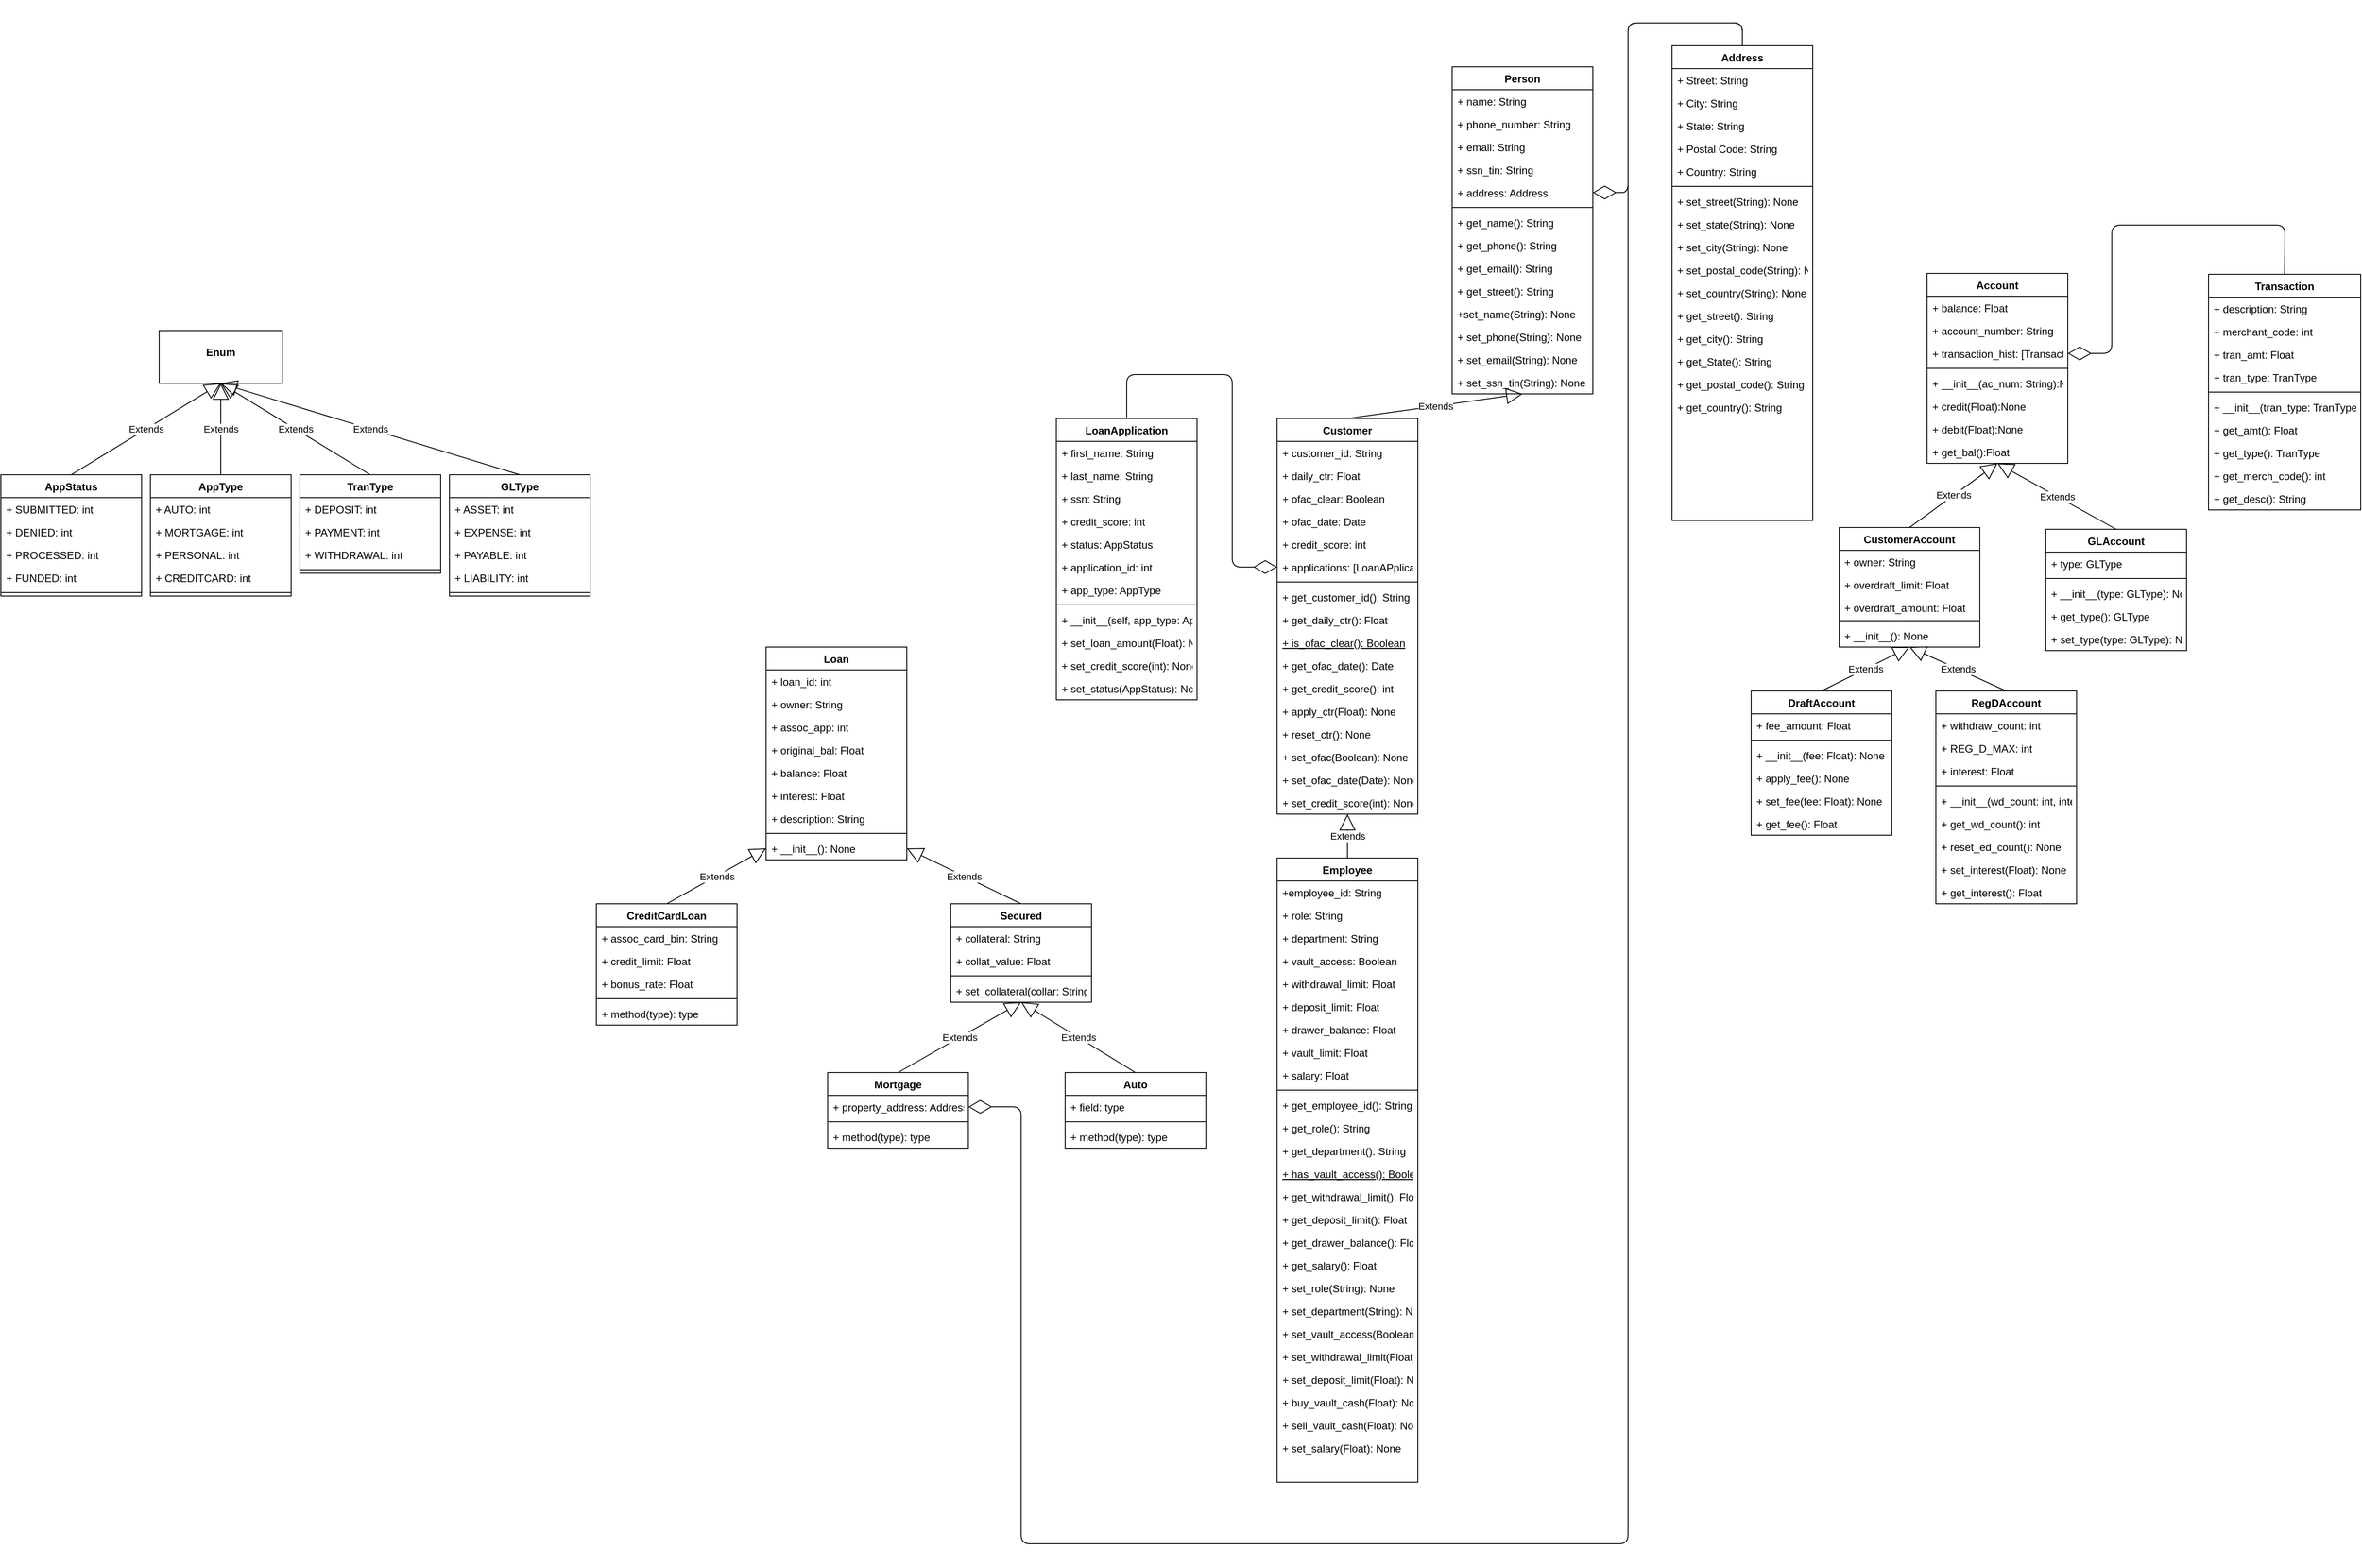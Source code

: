 <mxfile version="14.7.0" type="github">
  <diagram id="C5RBs43oDa-KdzZeNtuy" name="Page-1">
    <mxGraphModel dx="2798" dy="2950" grid="1" gridSize="10" guides="1" tooltips="1" connect="1" arrows="1" fold="1" page="1" pageScale="1" pageWidth="827" pageHeight="1169" math="0" shadow="0">
      <root>
        <mxCell id="WIyWlLk6GJQsqaUBKTNV-0" />
        <mxCell id="WIyWlLk6GJQsqaUBKTNV-1" parent="WIyWlLk6GJQsqaUBKTNV-0" />
        <mxCell id="zkfFHV4jXpPFQw0GAbJ--0" value="Person" style="swimlane;fontStyle=1;align=center;verticalAlign=top;childLayout=stackLayout;horizontal=1;startSize=26;horizontalStack=0;resizeParent=1;resizeLast=0;collapsible=1;marginBottom=0;rounded=0;shadow=0;strokeWidth=1;" parent="WIyWlLk6GJQsqaUBKTNV-1" vertex="1">
          <mxGeometry x="500" y="-1110" width="160" height="372" as="geometry">
            <mxRectangle x="500" y="-944" width="160" height="26" as="alternateBounds" />
          </mxGeometry>
        </mxCell>
        <mxCell id="zkfFHV4jXpPFQw0GAbJ--1" value="+ name: String" style="text;align=left;verticalAlign=top;spacingLeft=4;spacingRight=4;overflow=hidden;rotatable=0;points=[[0,0.5],[1,0.5]];portConstraint=eastwest;" parent="zkfFHV4jXpPFQw0GAbJ--0" vertex="1">
          <mxGeometry y="26" width="160" height="26" as="geometry" />
        </mxCell>
        <mxCell id="zkfFHV4jXpPFQw0GAbJ--2" value="+ phone_number: String" style="text;align=left;verticalAlign=top;spacingLeft=4;spacingRight=4;overflow=hidden;rotatable=0;points=[[0,0.5],[1,0.5]];portConstraint=eastwest;rounded=0;shadow=0;html=0;" parent="zkfFHV4jXpPFQw0GAbJ--0" vertex="1">
          <mxGeometry y="52" width="160" height="26" as="geometry" />
        </mxCell>
        <mxCell id="zkfFHV4jXpPFQw0GAbJ--3" value="+ email: String" style="text;align=left;verticalAlign=top;spacingLeft=4;spacingRight=4;overflow=hidden;rotatable=0;points=[[0,0.5],[1,0.5]];portConstraint=eastwest;rounded=0;shadow=0;html=0;" parent="zkfFHV4jXpPFQw0GAbJ--0" vertex="1">
          <mxGeometry y="78" width="160" height="26" as="geometry" />
        </mxCell>
        <mxCell id="940IwEZ-EQN5l1AXtLsB-31" value="+ ssn_tin: String" style="text;align=left;verticalAlign=top;spacingLeft=4;spacingRight=4;overflow=hidden;rotatable=0;points=[[0,0.5],[1,0.5]];portConstraint=eastwest;rounded=0;shadow=0;html=0;" parent="zkfFHV4jXpPFQw0GAbJ--0" vertex="1">
          <mxGeometry y="104" width="160" height="26" as="geometry" />
        </mxCell>
        <mxCell id="B5KQ71VlIqrGXKZXng68-114" value="+ address: Address" style="text;align=left;verticalAlign=top;spacingLeft=4;spacingRight=4;overflow=hidden;rotatable=0;points=[[0,0.5],[1,0.5]];portConstraint=eastwest;rounded=0;shadow=0;html=0;" vertex="1" parent="zkfFHV4jXpPFQw0GAbJ--0">
          <mxGeometry y="130" width="160" height="26" as="geometry" />
        </mxCell>
        <mxCell id="zkfFHV4jXpPFQw0GAbJ--4" value="" style="line;html=1;strokeWidth=1;align=left;verticalAlign=middle;spacingTop=-1;spacingLeft=3;spacingRight=3;rotatable=0;labelPosition=right;points=[];portConstraint=eastwest;" parent="zkfFHV4jXpPFQw0GAbJ--0" vertex="1">
          <mxGeometry y="156" width="160" height="8" as="geometry" />
        </mxCell>
        <mxCell id="zkfFHV4jXpPFQw0GAbJ--5" value="+ get_name(): String" style="text;align=left;verticalAlign=top;spacingLeft=4;spacingRight=4;overflow=hidden;rotatable=0;points=[[0,0.5],[1,0.5]];portConstraint=eastwest;" parent="zkfFHV4jXpPFQw0GAbJ--0" vertex="1">
          <mxGeometry y="164" width="160" height="26" as="geometry" />
        </mxCell>
        <mxCell id="940IwEZ-EQN5l1AXtLsB-26" value="+ get_phone(): String" style="text;align=left;verticalAlign=top;spacingLeft=4;spacingRight=4;overflow=hidden;rotatable=0;points=[[0,0.5],[1,0.5]];portConstraint=eastwest;" parent="zkfFHV4jXpPFQw0GAbJ--0" vertex="1">
          <mxGeometry y="190" width="160" height="26" as="geometry" />
        </mxCell>
        <mxCell id="940IwEZ-EQN5l1AXtLsB-27" value="+ get_email(): String" style="text;align=left;verticalAlign=top;spacingLeft=4;spacingRight=4;overflow=hidden;rotatable=0;points=[[0,0.5],[1,0.5]];portConstraint=eastwest;" parent="zkfFHV4jXpPFQw0GAbJ--0" vertex="1">
          <mxGeometry y="216" width="160" height="26" as="geometry" />
        </mxCell>
        <mxCell id="940IwEZ-EQN5l1AXtLsB-32" value="+ get_street(): String" style="text;align=left;verticalAlign=top;spacingLeft=4;spacingRight=4;overflow=hidden;rotatable=0;points=[[0,0.5],[1,0.5]];portConstraint=eastwest;" parent="zkfFHV4jXpPFQw0GAbJ--0" vertex="1">
          <mxGeometry y="242" width="160" height="26" as="geometry" />
        </mxCell>
        <mxCell id="940IwEZ-EQN5l1AXtLsB-33" value="+set_name(String): None" style="text;align=left;verticalAlign=top;spacingLeft=4;spacingRight=4;overflow=hidden;rotatable=0;points=[[0,0.5],[1,0.5]];portConstraint=eastwest;" parent="zkfFHV4jXpPFQw0GAbJ--0" vertex="1">
          <mxGeometry y="268" width="160" height="26" as="geometry" />
        </mxCell>
        <mxCell id="940IwEZ-EQN5l1AXtLsB-34" value="+ set_phone(String): None" style="text;align=left;verticalAlign=top;spacingLeft=4;spacingRight=4;overflow=hidden;rotatable=0;points=[[0,0.5],[1,0.5]];portConstraint=eastwest;" parent="zkfFHV4jXpPFQw0GAbJ--0" vertex="1">
          <mxGeometry y="294" width="160" height="26" as="geometry" />
        </mxCell>
        <mxCell id="940IwEZ-EQN5l1AXtLsB-35" value="+ set_email(String): None" style="text;align=left;verticalAlign=top;spacingLeft=4;spacingRight=4;overflow=hidden;rotatable=0;points=[[0,0.5],[1,0.5]];portConstraint=eastwest;" parent="zkfFHV4jXpPFQw0GAbJ--0" vertex="1">
          <mxGeometry y="320" width="160" height="26" as="geometry" />
        </mxCell>
        <mxCell id="940IwEZ-EQN5l1AXtLsB-36" value="+ set_ssn_tin(String): None" style="text;align=left;verticalAlign=top;spacingLeft=4;spacingRight=4;overflow=hidden;rotatable=0;points=[[0,0.5],[1,0.5]];portConstraint=eastwest;" parent="zkfFHV4jXpPFQw0GAbJ--0" vertex="1">
          <mxGeometry y="346" width="160" height="26" as="geometry" />
        </mxCell>
        <mxCell id="zkfFHV4jXpPFQw0GAbJ--6" value="Customer" style="swimlane;fontStyle=1;align=center;verticalAlign=top;childLayout=stackLayout;horizontal=1;startSize=26;horizontalStack=0;resizeParent=1;resizeLast=0;collapsible=1;marginBottom=0;rounded=0;shadow=0;strokeWidth=1;" parent="WIyWlLk6GJQsqaUBKTNV-1" vertex="1">
          <mxGeometry x="301" y="-710" width="160" height="450" as="geometry">
            <mxRectangle x="301" y="-710" width="160" height="26" as="alternateBounds" />
          </mxGeometry>
        </mxCell>
        <mxCell id="zkfFHV4jXpPFQw0GAbJ--7" value="+ customer_id: String" style="text;align=left;verticalAlign=top;spacingLeft=4;spacingRight=4;overflow=hidden;rotatable=0;points=[[0,0.5],[1,0.5]];portConstraint=eastwest;" parent="zkfFHV4jXpPFQw0GAbJ--6" vertex="1">
          <mxGeometry y="26" width="160" height="26" as="geometry" />
        </mxCell>
        <mxCell id="940IwEZ-EQN5l1AXtLsB-39" value="+ daily_ctr: Float" style="text;align=left;verticalAlign=top;spacingLeft=4;spacingRight=4;overflow=hidden;rotatable=0;points=[[0,0.5],[1,0.5]];portConstraint=eastwest;" parent="zkfFHV4jXpPFQw0GAbJ--6" vertex="1">
          <mxGeometry y="52" width="160" height="26" as="geometry" />
        </mxCell>
        <mxCell id="940IwEZ-EQN5l1AXtLsB-40" value="+ ofac_clear: Boolean" style="text;align=left;verticalAlign=top;spacingLeft=4;spacingRight=4;overflow=hidden;rotatable=0;points=[[0,0.5],[1,0.5]];portConstraint=eastwest;" parent="zkfFHV4jXpPFQw0GAbJ--6" vertex="1">
          <mxGeometry y="78" width="160" height="26" as="geometry" />
        </mxCell>
        <mxCell id="940IwEZ-EQN5l1AXtLsB-41" value="+ ofac_date: Date" style="text;align=left;verticalAlign=top;spacingLeft=4;spacingRight=4;overflow=hidden;rotatable=0;points=[[0,0.5],[1,0.5]];portConstraint=eastwest;" parent="zkfFHV4jXpPFQw0GAbJ--6" vertex="1">
          <mxGeometry y="104" width="160" height="26" as="geometry" />
        </mxCell>
        <mxCell id="940IwEZ-EQN5l1AXtLsB-38" value="+ credit_score: int" style="text;align=left;verticalAlign=top;spacingLeft=4;spacingRight=4;overflow=hidden;rotatable=0;points=[[0,0.5],[1,0.5]];portConstraint=eastwest;" parent="zkfFHV4jXpPFQw0GAbJ--6" vertex="1">
          <mxGeometry y="130" width="160" height="26" as="geometry" />
        </mxCell>
        <mxCell id="B5KQ71VlIqrGXKZXng68-112" value="+ applications: [LoanAPplication]" style="text;align=left;verticalAlign=top;spacingLeft=4;spacingRight=4;overflow=hidden;rotatable=0;points=[[0,0.5],[1,0.5]];portConstraint=eastwest;" vertex="1" parent="zkfFHV4jXpPFQw0GAbJ--6">
          <mxGeometry y="156" width="160" height="26" as="geometry" />
        </mxCell>
        <mxCell id="zkfFHV4jXpPFQw0GAbJ--9" value="" style="line;html=1;strokeWidth=1;align=left;verticalAlign=middle;spacingTop=-1;spacingLeft=3;spacingRight=3;rotatable=0;labelPosition=right;points=[];portConstraint=eastwest;" parent="zkfFHV4jXpPFQw0GAbJ--6" vertex="1">
          <mxGeometry y="182" width="160" height="8" as="geometry" />
        </mxCell>
        <mxCell id="940IwEZ-EQN5l1AXtLsB-44" value="+ get_customer_id(): String" style="text;align=left;verticalAlign=top;spacingLeft=4;spacingRight=4;overflow=hidden;rotatable=0;points=[[0,0.5],[1,0.5]];portConstraint=eastwest;" parent="zkfFHV4jXpPFQw0GAbJ--6" vertex="1">
          <mxGeometry y="190" width="160" height="26" as="geometry" />
        </mxCell>
        <mxCell id="940IwEZ-EQN5l1AXtLsB-48" value="+ get_daily_ctr(): Float" style="text;align=left;verticalAlign=top;spacingLeft=4;spacingRight=4;overflow=hidden;rotatable=0;points=[[0,0.5],[1,0.5]];portConstraint=eastwest;" parent="zkfFHV4jXpPFQw0GAbJ--6" vertex="1">
          <mxGeometry y="216" width="160" height="26" as="geometry" />
        </mxCell>
        <mxCell id="940IwEZ-EQN5l1AXtLsB-49" value="+ is_ofac_clear(): Boolean" style="text;align=left;verticalAlign=top;spacingLeft=4;spacingRight=4;overflow=hidden;rotatable=0;points=[[0,0.5],[1,0.5]];portConstraint=eastwest;fontStyle=4" parent="zkfFHV4jXpPFQw0GAbJ--6" vertex="1">
          <mxGeometry y="242" width="160" height="26" as="geometry" />
        </mxCell>
        <mxCell id="940IwEZ-EQN5l1AXtLsB-50" value="+ get_ofac_date(): Date" style="text;align=left;verticalAlign=top;spacingLeft=4;spacingRight=4;overflow=hidden;rotatable=0;points=[[0,0.5],[1,0.5]];portConstraint=eastwest;" parent="zkfFHV4jXpPFQw0GAbJ--6" vertex="1">
          <mxGeometry y="268" width="160" height="26" as="geometry" />
        </mxCell>
        <mxCell id="940IwEZ-EQN5l1AXtLsB-52" value="+ get_credit_score(): int" style="text;align=left;verticalAlign=top;spacingLeft=4;spacingRight=4;overflow=hidden;rotatable=0;points=[[0,0.5],[1,0.5]];portConstraint=eastwest;" parent="zkfFHV4jXpPFQw0GAbJ--6" vertex="1">
          <mxGeometry y="294" width="160" height="26" as="geometry" />
        </mxCell>
        <mxCell id="940IwEZ-EQN5l1AXtLsB-54" value="+ apply_ctr(Float): None" style="text;align=left;verticalAlign=top;spacingLeft=4;spacingRight=4;overflow=hidden;rotatable=0;points=[[0,0.5],[1,0.5]];portConstraint=eastwest;" parent="zkfFHV4jXpPFQw0GAbJ--6" vertex="1">
          <mxGeometry y="320" width="160" height="26" as="geometry" />
        </mxCell>
        <mxCell id="940IwEZ-EQN5l1AXtLsB-55" value="+ reset_ctr(): None" style="text;align=left;verticalAlign=top;spacingLeft=4;spacingRight=4;overflow=hidden;rotatable=0;points=[[0,0.5],[1,0.5]];portConstraint=eastwest;" parent="zkfFHV4jXpPFQw0GAbJ--6" vertex="1">
          <mxGeometry y="346" width="160" height="26" as="geometry" />
        </mxCell>
        <mxCell id="940IwEZ-EQN5l1AXtLsB-56" value="+ set_ofac(Boolean): None" style="text;align=left;verticalAlign=top;spacingLeft=4;spacingRight=4;overflow=hidden;rotatable=0;points=[[0,0.5],[1,0.5]];portConstraint=eastwest;" parent="zkfFHV4jXpPFQw0GAbJ--6" vertex="1">
          <mxGeometry y="372" width="160" height="26" as="geometry" />
        </mxCell>
        <mxCell id="940IwEZ-EQN5l1AXtLsB-57" value="+ set_ofac_date(Date): None" style="text;align=left;verticalAlign=top;spacingLeft=4;spacingRight=4;overflow=hidden;rotatable=0;points=[[0,0.5],[1,0.5]];portConstraint=eastwest;" parent="zkfFHV4jXpPFQw0GAbJ--6" vertex="1">
          <mxGeometry y="398" width="160" height="26" as="geometry" />
        </mxCell>
        <mxCell id="940IwEZ-EQN5l1AXtLsB-59" value="+ set_credit_score(int): None" style="text;align=left;verticalAlign=top;spacingLeft=4;spacingRight=4;overflow=hidden;rotatable=0;points=[[0,0.5],[1,0.5]];portConstraint=eastwest;" parent="zkfFHV4jXpPFQw0GAbJ--6" vertex="1">
          <mxGeometry y="424" width="160" height="26" as="geometry" />
        </mxCell>
        <mxCell id="zkfFHV4jXpPFQw0GAbJ--17" value="Address" style="swimlane;fontStyle=1;align=center;verticalAlign=top;childLayout=stackLayout;horizontal=1;startSize=26;horizontalStack=0;resizeParent=1;resizeLast=0;collapsible=1;marginBottom=0;rounded=0;shadow=0;strokeWidth=1;" parent="WIyWlLk6GJQsqaUBKTNV-1" vertex="1">
          <mxGeometry x="750" y="-1134" width="160" height="540" as="geometry">
            <mxRectangle x="690" y="-1030" width="160" height="26" as="alternateBounds" />
          </mxGeometry>
        </mxCell>
        <mxCell id="zkfFHV4jXpPFQw0GAbJ--18" value="+ Street: String" style="text;align=left;verticalAlign=top;spacingLeft=4;spacingRight=4;overflow=hidden;rotatable=0;points=[[0,0.5],[1,0.5]];portConstraint=eastwest;" parent="zkfFHV4jXpPFQw0GAbJ--17" vertex="1">
          <mxGeometry y="26" width="160" height="26" as="geometry" />
        </mxCell>
        <mxCell id="zkfFHV4jXpPFQw0GAbJ--19" value="+ City: String" style="text;align=left;verticalAlign=top;spacingLeft=4;spacingRight=4;overflow=hidden;rotatable=0;points=[[0,0.5],[1,0.5]];portConstraint=eastwest;rounded=0;shadow=0;html=0;" parent="zkfFHV4jXpPFQw0GAbJ--17" vertex="1">
          <mxGeometry y="52" width="160" height="26" as="geometry" />
        </mxCell>
        <mxCell id="zkfFHV4jXpPFQw0GAbJ--20" value="+ State: String" style="text;align=left;verticalAlign=top;spacingLeft=4;spacingRight=4;overflow=hidden;rotatable=0;points=[[0,0.5],[1,0.5]];portConstraint=eastwest;rounded=0;shadow=0;html=0;" parent="zkfFHV4jXpPFQw0GAbJ--17" vertex="1">
          <mxGeometry y="78" width="160" height="26" as="geometry" />
        </mxCell>
        <mxCell id="zkfFHV4jXpPFQw0GAbJ--21" value="+ Postal Code: String" style="text;align=left;verticalAlign=top;spacingLeft=4;spacingRight=4;overflow=hidden;rotatable=0;points=[[0,0.5],[1,0.5]];portConstraint=eastwest;rounded=0;shadow=0;html=0;" parent="zkfFHV4jXpPFQw0GAbJ--17" vertex="1">
          <mxGeometry y="104" width="160" height="26" as="geometry" />
        </mxCell>
        <mxCell id="zkfFHV4jXpPFQw0GAbJ--22" value="+ Country: String" style="text;align=left;verticalAlign=top;spacingLeft=4;spacingRight=4;overflow=hidden;rotatable=0;points=[[0,0.5],[1,0.5]];portConstraint=eastwest;rounded=0;shadow=0;html=0;" parent="zkfFHV4jXpPFQw0GAbJ--17" vertex="1">
          <mxGeometry y="130" width="160" height="26" as="geometry" />
        </mxCell>
        <mxCell id="zkfFHV4jXpPFQw0GAbJ--23" value="" style="line;html=1;strokeWidth=1;align=left;verticalAlign=middle;spacingTop=-1;spacingLeft=3;spacingRight=3;rotatable=0;labelPosition=right;points=[];portConstraint=eastwest;" parent="zkfFHV4jXpPFQw0GAbJ--17" vertex="1">
          <mxGeometry y="156" width="160" height="8" as="geometry" />
        </mxCell>
        <mxCell id="940IwEZ-EQN5l1AXtLsB-60" value="+ set_street(String): None" style="text;align=left;verticalAlign=top;spacingLeft=4;spacingRight=4;overflow=hidden;rotatable=0;points=[[0,0.5],[1,0.5]];portConstraint=eastwest;" parent="zkfFHV4jXpPFQw0GAbJ--17" vertex="1">
          <mxGeometry y="164" width="160" height="26" as="geometry" />
        </mxCell>
        <mxCell id="940IwEZ-EQN5l1AXtLsB-62" value="+ set_state(String): None" style="text;align=left;verticalAlign=top;spacingLeft=4;spacingRight=4;overflow=hidden;rotatable=0;points=[[0,0.5],[1,0.5]];portConstraint=eastwest;" parent="zkfFHV4jXpPFQw0GAbJ--17" vertex="1">
          <mxGeometry y="190" width="160" height="26" as="geometry" />
        </mxCell>
        <mxCell id="940IwEZ-EQN5l1AXtLsB-61" value="+ set_city(String): None" style="text;align=left;verticalAlign=top;spacingLeft=4;spacingRight=4;overflow=hidden;rotatable=0;points=[[0,0.5],[1,0.5]];portConstraint=eastwest;" parent="zkfFHV4jXpPFQw0GAbJ--17" vertex="1">
          <mxGeometry y="216" width="160" height="26" as="geometry" />
        </mxCell>
        <mxCell id="940IwEZ-EQN5l1AXtLsB-63" value="+ set_postal_code(String): None" style="text;align=left;verticalAlign=top;spacingLeft=4;spacingRight=4;overflow=hidden;rotatable=0;points=[[0,0.5],[1,0.5]];portConstraint=eastwest;" parent="zkfFHV4jXpPFQw0GAbJ--17" vertex="1">
          <mxGeometry y="242" width="160" height="26" as="geometry" />
        </mxCell>
        <mxCell id="940IwEZ-EQN5l1AXtLsB-64" value="+ set_country(String): None" style="text;align=left;verticalAlign=top;spacingLeft=4;spacingRight=4;overflow=hidden;rotatable=0;points=[[0,0.5],[1,0.5]];portConstraint=eastwest;" parent="zkfFHV4jXpPFQw0GAbJ--17" vertex="1">
          <mxGeometry y="268" width="160" height="26" as="geometry" />
        </mxCell>
        <mxCell id="940IwEZ-EQN5l1AXtLsB-65" value="+ get_street(): String" style="text;align=left;verticalAlign=top;spacingLeft=4;spacingRight=4;overflow=hidden;rotatable=0;points=[[0,0.5],[1,0.5]];portConstraint=eastwest;" parent="zkfFHV4jXpPFQw0GAbJ--17" vertex="1">
          <mxGeometry y="294" width="160" height="26" as="geometry" />
        </mxCell>
        <mxCell id="940IwEZ-EQN5l1AXtLsB-66" value="+ get_city(): String" style="text;align=left;verticalAlign=top;spacingLeft=4;spacingRight=4;overflow=hidden;rotatable=0;points=[[0,0.5],[1,0.5]];portConstraint=eastwest;" parent="zkfFHV4jXpPFQw0GAbJ--17" vertex="1">
          <mxGeometry y="320" width="160" height="26" as="geometry" />
        </mxCell>
        <mxCell id="940IwEZ-EQN5l1AXtLsB-67" value="+ get_State(): String" style="text;align=left;verticalAlign=top;spacingLeft=4;spacingRight=4;overflow=hidden;rotatable=0;points=[[0,0.5],[1,0.5]];portConstraint=eastwest;" parent="zkfFHV4jXpPFQw0GAbJ--17" vertex="1">
          <mxGeometry y="346" width="160" height="26" as="geometry" />
        </mxCell>
        <mxCell id="940IwEZ-EQN5l1AXtLsB-68" value="+ get_postal_code(): String" style="text;align=left;verticalAlign=top;spacingLeft=4;spacingRight=4;overflow=hidden;rotatable=0;points=[[0,0.5],[1,0.5]];portConstraint=eastwest;" parent="zkfFHV4jXpPFQw0GAbJ--17" vertex="1">
          <mxGeometry y="372" width="160" height="26" as="geometry" />
        </mxCell>
        <mxCell id="940IwEZ-EQN5l1AXtLsB-69" value="+ get_country(): String" style="text;align=left;verticalAlign=top;spacingLeft=4;spacingRight=4;overflow=hidden;rotatable=0;points=[[0,0.5],[1,0.5]];portConstraint=eastwest;" parent="zkfFHV4jXpPFQw0GAbJ--17" vertex="1">
          <mxGeometry y="398" width="160" height="26" as="geometry" />
        </mxCell>
        <mxCell id="940IwEZ-EQN5l1AXtLsB-84" value="LoanApplication" style="swimlane;fontStyle=1;align=center;verticalAlign=top;childLayout=stackLayout;horizontal=1;startSize=26;horizontalStack=0;resizeParent=1;resizeParentMax=0;resizeLast=0;collapsible=1;marginBottom=0;" parent="WIyWlLk6GJQsqaUBKTNV-1" vertex="1">
          <mxGeometry x="50" y="-710" width="160" height="320" as="geometry">
            <mxRectangle x="-80" y="-780" width="130" height="26" as="alternateBounds" />
          </mxGeometry>
        </mxCell>
        <mxCell id="B5KQ71VlIqrGXKZXng68-58" value="+ first_name: String" style="text;strokeColor=none;fillColor=none;align=left;verticalAlign=top;spacingLeft=4;spacingRight=4;overflow=hidden;rotatable=0;points=[[0,0.5],[1,0.5]];portConstraint=eastwest;" vertex="1" parent="940IwEZ-EQN5l1AXtLsB-84">
          <mxGeometry y="26" width="160" height="26" as="geometry" />
        </mxCell>
        <mxCell id="B5KQ71VlIqrGXKZXng68-59" value="+ last_name: String" style="text;strokeColor=none;fillColor=none;align=left;verticalAlign=top;spacingLeft=4;spacingRight=4;overflow=hidden;rotatable=0;points=[[0,0.5],[1,0.5]];portConstraint=eastwest;" vertex="1" parent="940IwEZ-EQN5l1AXtLsB-84">
          <mxGeometry y="52" width="160" height="26" as="geometry" />
        </mxCell>
        <mxCell id="B5KQ71VlIqrGXKZXng68-60" value="+ ssn: String" style="text;strokeColor=none;fillColor=none;align=left;verticalAlign=top;spacingLeft=4;spacingRight=4;overflow=hidden;rotatable=0;points=[[0,0.5],[1,0.5]];portConstraint=eastwest;" vertex="1" parent="940IwEZ-EQN5l1AXtLsB-84">
          <mxGeometry y="78" width="160" height="26" as="geometry" />
        </mxCell>
        <mxCell id="B5KQ71VlIqrGXKZXng68-64" value="+ credit_score: int" style="text;strokeColor=none;fillColor=none;align=left;verticalAlign=top;spacingLeft=4;spacingRight=4;overflow=hidden;rotatable=0;points=[[0,0.5],[1,0.5]];portConstraint=eastwest;" vertex="1" parent="940IwEZ-EQN5l1AXtLsB-84">
          <mxGeometry y="104" width="160" height="26" as="geometry" />
        </mxCell>
        <mxCell id="B5KQ71VlIqrGXKZXng68-65" value="+ status: AppStatus" style="text;strokeColor=none;fillColor=none;align=left;verticalAlign=top;spacingLeft=4;spacingRight=4;overflow=hidden;rotatable=0;points=[[0,0.5],[1,0.5]];portConstraint=eastwest;" vertex="1" parent="940IwEZ-EQN5l1AXtLsB-84">
          <mxGeometry y="130" width="160" height="26" as="geometry" />
        </mxCell>
        <mxCell id="B5KQ71VlIqrGXKZXng68-110" value="+ application_id: int" style="text;strokeColor=none;fillColor=none;align=left;verticalAlign=top;spacingLeft=4;spacingRight=4;overflow=hidden;rotatable=0;points=[[0,0.5],[1,0.5]];portConstraint=eastwest;" vertex="1" parent="940IwEZ-EQN5l1AXtLsB-84">
          <mxGeometry y="156" width="160" height="26" as="geometry" />
        </mxCell>
        <mxCell id="B5KQ71VlIqrGXKZXng68-111" value="+ app_type: AppType" style="text;strokeColor=none;fillColor=none;align=left;verticalAlign=top;spacingLeft=4;spacingRight=4;overflow=hidden;rotatable=0;points=[[0,0.5],[1,0.5]];portConstraint=eastwest;" vertex="1" parent="940IwEZ-EQN5l1AXtLsB-84">
          <mxGeometry y="182" width="160" height="26" as="geometry" />
        </mxCell>
        <mxCell id="940IwEZ-EQN5l1AXtLsB-86" value="" style="line;strokeWidth=1;fillColor=none;align=left;verticalAlign=middle;spacingTop=-1;spacingLeft=3;spacingRight=3;rotatable=0;labelPosition=right;points=[];portConstraint=eastwest;" parent="940IwEZ-EQN5l1AXtLsB-84" vertex="1">
          <mxGeometry y="208" width="160" height="8" as="geometry" />
        </mxCell>
        <mxCell id="940IwEZ-EQN5l1AXtLsB-87" value="+ __init__(self, app_type: AppType, first_name: String, last_name: String, ssn: String): None" style="text;strokeColor=none;fillColor=none;align=left;verticalAlign=top;spacingLeft=4;spacingRight=4;overflow=hidden;rotatable=0;points=[[0,0.5],[1,0.5]];portConstraint=eastwest;" parent="940IwEZ-EQN5l1AXtLsB-84" vertex="1">
          <mxGeometry y="216" width="160" height="26" as="geometry" />
        </mxCell>
        <mxCell id="B5KQ71VlIqrGXKZXng68-56" value="+ set_loan_amount(Float): None" style="text;strokeColor=none;fillColor=none;align=left;verticalAlign=top;spacingLeft=4;spacingRight=4;overflow=hidden;rotatable=0;points=[[0,0.5],[1,0.5]];portConstraint=eastwest;" vertex="1" parent="940IwEZ-EQN5l1AXtLsB-84">
          <mxGeometry y="242" width="160" height="26" as="geometry" />
        </mxCell>
        <mxCell id="B5KQ71VlIqrGXKZXng68-66" value="+ set_credit_score(int): None" style="text;strokeColor=none;fillColor=none;align=left;verticalAlign=top;spacingLeft=4;spacingRight=4;overflow=hidden;rotatable=0;points=[[0,0.5],[1,0.5]];portConstraint=eastwest;" vertex="1" parent="940IwEZ-EQN5l1AXtLsB-84">
          <mxGeometry y="268" width="160" height="26" as="geometry" />
        </mxCell>
        <mxCell id="B5KQ71VlIqrGXKZXng68-57" value="+ set_status(AppStatus): None" style="text;strokeColor=none;fillColor=none;align=left;verticalAlign=top;spacingLeft=4;spacingRight=4;overflow=hidden;rotatable=0;points=[[0,0.5],[1,0.5]];portConstraint=eastwest;" vertex="1" parent="940IwEZ-EQN5l1AXtLsB-84">
          <mxGeometry y="294" width="160" height="26" as="geometry" />
        </mxCell>
        <mxCell id="zkfFHV4jXpPFQw0GAbJ--13" value="Employee" style="swimlane;fontStyle=1;align=center;verticalAlign=top;childLayout=stackLayout;horizontal=1;startSize=26;horizontalStack=0;resizeParent=1;resizeLast=0;collapsible=1;marginBottom=0;rounded=0;shadow=0;strokeWidth=1;" parent="WIyWlLk6GJQsqaUBKTNV-1" vertex="1">
          <mxGeometry x="301" y="-210" width="160" height="710" as="geometry">
            <mxRectangle x="296" y="-240" width="170" height="26" as="alternateBounds" />
          </mxGeometry>
        </mxCell>
        <mxCell id="zkfFHV4jXpPFQw0GAbJ--14" value="+employee_id: String" style="text;align=left;verticalAlign=top;spacingLeft=4;spacingRight=4;overflow=hidden;rotatable=0;points=[[0,0.5],[1,0.5]];portConstraint=eastwest;" parent="zkfFHV4jXpPFQw0GAbJ--13" vertex="1">
          <mxGeometry y="26" width="160" height="26" as="geometry" />
        </mxCell>
        <mxCell id="940IwEZ-EQN5l1AXtLsB-1" value="+ role: String" style="text;align=left;verticalAlign=top;spacingLeft=4;spacingRight=4;overflow=hidden;rotatable=0;points=[[0,0.5],[1,0.5]];portConstraint=eastwest;" parent="zkfFHV4jXpPFQw0GAbJ--13" vertex="1">
          <mxGeometry y="52" width="160" height="26" as="geometry" />
        </mxCell>
        <mxCell id="940IwEZ-EQN5l1AXtLsB-2" value="+ department: String" style="text;align=left;verticalAlign=top;spacingLeft=4;spacingRight=4;overflow=hidden;rotatable=0;points=[[0,0.5],[1,0.5]];portConstraint=eastwest;" parent="zkfFHV4jXpPFQw0GAbJ--13" vertex="1">
          <mxGeometry y="78" width="160" height="26" as="geometry" />
        </mxCell>
        <mxCell id="940IwEZ-EQN5l1AXtLsB-4" value="+ vault_access: Boolean" style="text;align=left;verticalAlign=top;spacingLeft=4;spacingRight=4;overflow=hidden;rotatable=0;points=[[0,0.5],[1,0.5]];portConstraint=eastwest;" parent="zkfFHV4jXpPFQw0GAbJ--13" vertex="1">
          <mxGeometry y="104" width="160" height="26" as="geometry" />
        </mxCell>
        <mxCell id="940IwEZ-EQN5l1AXtLsB-5" value="+ withdrawal_limit: Float" style="text;align=left;verticalAlign=top;spacingLeft=4;spacingRight=4;overflow=hidden;rotatable=0;points=[[0,0.5],[1,0.5]];portConstraint=eastwest;" parent="zkfFHV4jXpPFQw0GAbJ--13" vertex="1">
          <mxGeometry y="130" width="160" height="26" as="geometry" />
        </mxCell>
        <mxCell id="940IwEZ-EQN5l1AXtLsB-6" value="+ deposit_limit: Float" style="text;align=left;verticalAlign=top;spacingLeft=4;spacingRight=4;overflow=hidden;rotatable=0;points=[[0,0.5],[1,0.5]];portConstraint=eastwest;" parent="zkfFHV4jXpPFQw0GAbJ--13" vertex="1">
          <mxGeometry y="156" width="160" height="26" as="geometry" />
        </mxCell>
        <mxCell id="940IwEZ-EQN5l1AXtLsB-7" value="+ drawer_balance: Float" style="text;align=left;verticalAlign=top;spacingLeft=4;spacingRight=4;overflow=hidden;rotatable=0;points=[[0,0.5],[1,0.5]];portConstraint=eastwest;" parent="zkfFHV4jXpPFQw0GAbJ--13" vertex="1">
          <mxGeometry y="182" width="160" height="26" as="geometry" />
        </mxCell>
        <mxCell id="B5KQ71VlIqrGXKZXng68-89" value="+ vault_limit: Float" style="text;align=left;verticalAlign=top;spacingLeft=4;spacingRight=4;overflow=hidden;rotatable=0;points=[[0,0.5],[1,0.5]];portConstraint=eastwest;" vertex="1" parent="zkfFHV4jXpPFQw0GAbJ--13">
          <mxGeometry y="208" width="160" height="26" as="geometry" />
        </mxCell>
        <mxCell id="940IwEZ-EQN5l1AXtLsB-8" value="+ salary: Float" style="text;align=left;verticalAlign=top;spacingLeft=4;spacingRight=4;overflow=hidden;rotatable=0;points=[[0,0.5],[1,0.5]];portConstraint=eastwest;" parent="zkfFHV4jXpPFQw0GAbJ--13" vertex="1">
          <mxGeometry y="234" width="160" height="26" as="geometry" />
        </mxCell>
        <mxCell id="940IwEZ-EQN5l1AXtLsB-9" value="" style="line;html=1;strokeWidth=1;align=left;verticalAlign=middle;spacingTop=-1;spacingLeft=3;spacingRight=3;rotatable=0;labelPosition=right;points=[];portConstraint=eastwest;" parent="zkfFHV4jXpPFQw0GAbJ--13" vertex="1">
          <mxGeometry y="260" width="160" height="8" as="geometry" />
        </mxCell>
        <mxCell id="940IwEZ-EQN5l1AXtLsB-10" value="+ get_employee_id(): String" style="text;align=left;verticalAlign=top;spacingLeft=4;spacingRight=4;overflow=hidden;rotatable=0;points=[[0,0.5],[1,0.5]];portConstraint=eastwest;" parent="zkfFHV4jXpPFQw0GAbJ--13" vertex="1">
          <mxGeometry y="268" width="160" height="26" as="geometry" />
        </mxCell>
        <mxCell id="940IwEZ-EQN5l1AXtLsB-11" value="+ get_role(): String" style="text;align=left;verticalAlign=top;spacingLeft=4;spacingRight=4;overflow=hidden;rotatable=0;points=[[0,0.5],[1,0.5]];portConstraint=eastwest;" parent="zkfFHV4jXpPFQw0GAbJ--13" vertex="1">
          <mxGeometry y="294" width="160" height="26" as="geometry" />
        </mxCell>
        <mxCell id="940IwEZ-EQN5l1AXtLsB-12" value="+ get_department(): String" style="text;align=left;verticalAlign=top;spacingLeft=4;spacingRight=4;overflow=hidden;rotatable=0;points=[[0,0.5],[1,0.5]];portConstraint=eastwest;" parent="zkfFHV4jXpPFQw0GAbJ--13" vertex="1">
          <mxGeometry y="320" width="160" height="26" as="geometry" />
        </mxCell>
        <mxCell id="940IwEZ-EQN5l1AXtLsB-13" value="+ has_vault_access(): Boolean" style="text;align=left;verticalAlign=top;spacingLeft=4;spacingRight=4;overflow=hidden;rotatable=0;points=[[0,0.5],[1,0.5]];portConstraint=eastwest;fontStyle=4" parent="zkfFHV4jXpPFQw0GAbJ--13" vertex="1">
          <mxGeometry y="346" width="160" height="26" as="geometry" />
        </mxCell>
        <mxCell id="940IwEZ-EQN5l1AXtLsB-14" value="+ get_withdrawal_limit(): Float" style="text;align=left;verticalAlign=top;spacingLeft=4;spacingRight=4;overflow=hidden;rotatable=0;points=[[0,0.5],[1,0.5]];portConstraint=eastwest;" parent="zkfFHV4jXpPFQw0GAbJ--13" vertex="1">
          <mxGeometry y="372" width="160" height="26" as="geometry" />
        </mxCell>
        <mxCell id="940IwEZ-EQN5l1AXtLsB-15" value="+ get_deposit_limit(): Float" style="text;align=left;verticalAlign=top;spacingLeft=4;spacingRight=4;overflow=hidden;rotatable=0;points=[[0,0.5],[1,0.5]];portConstraint=eastwest;" parent="zkfFHV4jXpPFQw0GAbJ--13" vertex="1">
          <mxGeometry y="398" width="160" height="26" as="geometry" />
        </mxCell>
        <mxCell id="940IwEZ-EQN5l1AXtLsB-16" value="+ get_drawer_balance(): Float" style="text;align=left;verticalAlign=top;spacingLeft=4;spacingRight=4;overflow=hidden;rotatable=0;points=[[0,0.5],[1,0.5]];portConstraint=eastwest;" parent="zkfFHV4jXpPFQw0GAbJ--13" vertex="1">
          <mxGeometry y="424" width="160" height="26" as="geometry" />
        </mxCell>
        <mxCell id="940IwEZ-EQN5l1AXtLsB-17" value="+ get_salary(): Float" style="text;align=left;verticalAlign=top;spacingLeft=4;spacingRight=4;overflow=hidden;rotatable=0;points=[[0,0.5],[1,0.5]];portConstraint=eastwest;" parent="zkfFHV4jXpPFQw0GAbJ--13" vertex="1">
          <mxGeometry y="450" width="160" height="26" as="geometry" />
        </mxCell>
        <mxCell id="940IwEZ-EQN5l1AXtLsB-18" value="+ set_role(String): None" style="text;align=left;verticalAlign=top;spacingLeft=4;spacingRight=4;overflow=hidden;rotatable=0;points=[[0,0.5],[1,0.5]];portConstraint=eastwest;" parent="zkfFHV4jXpPFQw0GAbJ--13" vertex="1">
          <mxGeometry y="476" width="160" height="26" as="geometry" />
        </mxCell>
        <mxCell id="940IwEZ-EQN5l1AXtLsB-19" value="+ set_department(String): None" style="text;align=left;verticalAlign=top;spacingLeft=4;spacingRight=4;overflow=hidden;rotatable=0;points=[[0,0.5],[1,0.5]];portConstraint=eastwest;" parent="zkfFHV4jXpPFQw0GAbJ--13" vertex="1">
          <mxGeometry y="502" width="160" height="26" as="geometry" />
        </mxCell>
        <mxCell id="940IwEZ-EQN5l1AXtLsB-20" value="+ set_vault_access(Boolean): None" style="text;align=left;verticalAlign=top;spacingLeft=4;spacingRight=4;overflow=hidden;rotatable=0;points=[[0,0.5],[1,0.5]];portConstraint=eastwest;" parent="zkfFHV4jXpPFQw0GAbJ--13" vertex="1">
          <mxGeometry y="528" width="160" height="26" as="geometry" />
        </mxCell>
        <mxCell id="940IwEZ-EQN5l1AXtLsB-21" value="+ set_withdrawal_limit(Float): None" style="text;align=left;verticalAlign=top;spacingLeft=4;spacingRight=4;overflow=hidden;rotatable=0;points=[[0,0.5],[1,0.5]];portConstraint=eastwest;" parent="zkfFHV4jXpPFQw0GAbJ--13" vertex="1">
          <mxGeometry y="554" width="160" height="26" as="geometry" />
        </mxCell>
        <mxCell id="940IwEZ-EQN5l1AXtLsB-22" value="+ set_deposit_limit(Float): None" style="text;align=left;verticalAlign=top;spacingLeft=4;spacingRight=4;overflow=hidden;rotatable=0;points=[[0,0.5],[1,0.5]];portConstraint=eastwest;" parent="zkfFHV4jXpPFQw0GAbJ--13" vertex="1">
          <mxGeometry y="580" width="160" height="26" as="geometry" />
        </mxCell>
        <mxCell id="940IwEZ-EQN5l1AXtLsB-23" value="+ buy_vault_cash(Float): None" style="text;align=left;verticalAlign=top;spacingLeft=4;spacingRight=4;overflow=hidden;rotatable=0;points=[[0,0.5],[1,0.5]];portConstraint=eastwest;" parent="zkfFHV4jXpPFQw0GAbJ--13" vertex="1">
          <mxGeometry y="606" width="160" height="26" as="geometry" />
        </mxCell>
        <mxCell id="940IwEZ-EQN5l1AXtLsB-24" value="+ sell_vault_cash(Float): None" style="text;align=left;verticalAlign=top;spacingLeft=4;spacingRight=4;overflow=hidden;rotatable=0;points=[[0,0.5],[1,0.5]];portConstraint=eastwest;" parent="zkfFHV4jXpPFQw0GAbJ--13" vertex="1">
          <mxGeometry y="632" width="160" height="26" as="geometry" />
        </mxCell>
        <mxCell id="940IwEZ-EQN5l1AXtLsB-25" value="+ set_salary(Float): None" style="text;align=left;verticalAlign=top;spacingLeft=4;spacingRight=4;overflow=hidden;rotatable=0;points=[[0,0.5],[1,0.5]];portConstraint=eastwest;" parent="zkfFHV4jXpPFQw0GAbJ--13" vertex="1">
          <mxGeometry y="658" width="160" height="26" as="geometry" />
        </mxCell>
        <mxCell id="940IwEZ-EQN5l1AXtLsB-183" value="Extends" style="endArrow=block;endSize=16;endFill=0;html=1;exitX=0.5;exitY=0;exitDx=0;exitDy=0;entryX=0.5;entryY=1;entryDx=0;entryDy=0;" parent="WIyWlLk6GJQsqaUBKTNV-1" source="zkfFHV4jXpPFQw0GAbJ--13" target="zkfFHV4jXpPFQw0GAbJ--6" edge="1">
          <mxGeometry width="160" relative="1" as="geometry">
            <mxPoint x="310" y="-780" as="sourcePoint" />
            <mxPoint x="470" y="-780" as="targetPoint" />
            <Array as="points" />
          </mxGeometry>
        </mxCell>
        <mxCell id="940IwEZ-EQN5l1AXtLsB-184" value="Extends" style="endArrow=block;endSize=16;endFill=0;html=1;exitX=0.5;exitY=0;exitDx=0;exitDy=0;entryX=0.5;entryY=1;entryDx=0;entryDy=0;" parent="WIyWlLk6GJQsqaUBKTNV-1" source="zkfFHV4jXpPFQw0GAbJ--6" target="zkfFHV4jXpPFQw0GAbJ--0" edge="1">
          <mxGeometry width="160" relative="1" as="geometry">
            <mxPoint x="310" y="-780" as="sourcePoint" />
            <mxPoint x="580" y="-944" as="targetPoint" />
            <Array as="points" />
          </mxGeometry>
        </mxCell>
        <mxCell id="940IwEZ-EQN5l1AXtLsB-297" value="" style="endArrow=diamondThin;endFill=0;endSize=24;html=1;entryX=1;entryY=0.5;entryDx=0;entryDy=0;exitX=0.5;exitY=0;exitDx=0;exitDy=0;" parent="WIyWlLk6GJQsqaUBKTNV-1" source="zkfFHV4jXpPFQw0GAbJ--17" target="B5KQ71VlIqrGXKZXng68-114" edge="1">
          <mxGeometry width="160" relative="1" as="geometry">
            <mxPoint x="730" y="-830" as="sourcePoint" />
            <mxPoint x="1040" y="-720" as="targetPoint" />
            <Array as="points">
              <mxPoint x="830" y="-1160" />
              <mxPoint x="700" y="-1160" />
              <mxPoint x="700" y="-967" />
            </Array>
          </mxGeometry>
        </mxCell>
        <mxCell id="940IwEZ-EQN5l1AXtLsB-298" value="Transaction" style="swimlane;fontStyle=1;align=center;verticalAlign=top;childLayout=stackLayout;horizontal=1;startSize=26;horizontalStack=0;resizeParent=1;resizeParentMax=0;resizeLast=0;collapsible=1;marginBottom=0;" parent="WIyWlLk6GJQsqaUBKTNV-1" vertex="1">
          <mxGeometry x="1360" y="-874" width="173" height="268" as="geometry">
            <mxRectangle x="-464" y="-850" width="100" height="26" as="alternateBounds" />
          </mxGeometry>
        </mxCell>
        <mxCell id="B5KQ71VlIqrGXKZXng68-44" value="+ description: String" style="text;strokeColor=none;fillColor=none;align=left;verticalAlign=top;spacingLeft=4;spacingRight=4;overflow=hidden;rotatable=0;points=[[0,0.5],[1,0.5]];portConstraint=eastwest;" vertex="1" parent="940IwEZ-EQN5l1AXtLsB-298">
          <mxGeometry y="26" width="173" height="26" as="geometry" />
        </mxCell>
        <mxCell id="B5KQ71VlIqrGXKZXng68-43" value="+ merchant_code: int" style="text;strokeColor=none;fillColor=none;align=left;verticalAlign=top;spacingLeft=4;spacingRight=4;overflow=hidden;rotatable=0;points=[[0,0.5],[1,0.5]];portConstraint=eastwest;" vertex="1" parent="940IwEZ-EQN5l1AXtLsB-298">
          <mxGeometry y="52" width="173" height="26" as="geometry" />
        </mxCell>
        <mxCell id="B5KQ71VlIqrGXKZXng68-102" value="+ tran_amt: Float" style="text;strokeColor=none;fillColor=none;align=left;verticalAlign=top;spacingLeft=4;spacingRight=4;overflow=hidden;rotatable=0;points=[[0,0.5],[1,0.5]];portConstraint=eastwest;" vertex="1" parent="940IwEZ-EQN5l1AXtLsB-298">
          <mxGeometry y="78" width="173" height="26" as="geometry" />
        </mxCell>
        <mxCell id="B5KQ71VlIqrGXKZXng68-104" value="+ tran_type: TranType" style="text;strokeColor=none;fillColor=none;align=left;verticalAlign=top;spacingLeft=4;spacingRight=4;overflow=hidden;rotatable=0;points=[[0,0.5],[1,0.5]];portConstraint=eastwest;" vertex="1" parent="940IwEZ-EQN5l1AXtLsB-298">
          <mxGeometry y="104" width="173" height="26" as="geometry" />
        </mxCell>
        <mxCell id="940IwEZ-EQN5l1AXtLsB-300" value="" style="line;strokeWidth=1;fillColor=none;align=left;verticalAlign=middle;spacingTop=-1;spacingLeft=3;spacingRight=3;rotatable=0;labelPosition=right;points=[];portConstraint=eastwest;" parent="940IwEZ-EQN5l1AXtLsB-298" vertex="1">
          <mxGeometry y="130" width="173" height="8" as="geometry" />
        </mxCell>
        <mxCell id="940IwEZ-EQN5l1AXtLsB-301" value="+ __init__(tran_type: TranType, amount: Float, merch_code: int, desc: String): None" style="text;strokeColor=none;fillColor=none;align=left;verticalAlign=top;spacingLeft=4;spacingRight=4;overflow=hidden;rotatable=0;points=[[0,0.5],[1,0.5]];portConstraint=eastwest;" parent="940IwEZ-EQN5l1AXtLsB-298" vertex="1">
          <mxGeometry y="138" width="173" height="26" as="geometry" />
        </mxCell>
        <mxCell id="B5KQ71VlIqrGXKZXng68-103" value="+ get_amt(): Float" style="text;strokeColor=none;fillColor=none;align=left;verticalAlign=top;spacingLeft=4;spacingRight=4;overflow=hidden;rotatable=0;points=[[0,0.5],[1,0.5]];portConstraint=eastwest;" vertex="1" parent="940IwEZ-EQN5l1AXtLsB-298">
          <mxGeometry y="164" width="173" height="26" as="geometry" />
        </mxCell>
        <mxCell id="B5KQ71VlIqrGXKZXng68-105" value="+ get_type(): TranType" style="text;strokeColor=none;fillColor=none;align=left;verticalAlign=top;spacingLeft=4;spacingRight=4;overflow=hidden;rotatable=0;points=[[0,0.5],[1,0.5]];portConstraint=eastwest;" vertex="1" parent="940IwEZ-EQN5l1AXtLsB-298">
          <mxGeometry y="190" width="173" height="26" as="geometry" />
        </mxCell>
        <mxCell id="B5KQ71VlIqrGXKZXng68-106" value="+ get_merch_code(): int" style="text;strokeColor=none;fillColor=none;align=left;verticalAlign=top;spacingLeft=4;spacingRight=4;overflow=hidden;rotatable=0;points=[[0,0.5],[1,0.5]];portConstraint=eastwest;" vertex="1" parent="940IwEZ-EQN5l1AXtLsB-298">
          <mxGeometry y="216" width="173" height="26" as="geometry" />
        </mxCell>
        <mxCell id="B5KQ71VlIqrGXKZXng68-107" value="+ get_desc(): String" style="text;strokeColor=none;fillColor=none;align=left;verticalAlign=top;spacingLeft=4;spacingRight=4;overflow=hidden;rotatable=0;points=[[0,0.5],[1,0.5]];portConstraint=eastwest;" vertex="1" parent="940IwEZ-EQN5l1AXtLsB-298">
          <mxGeometry y="242" width="173" height="26" as="geometry" />
        </mxCell>
        <mxCell id="940IwEZ-EQN5l1AXtLsB-430" value="CustomerAccount" style="swimlane;fontStyle=1;align=center;verticalAlign=top;childLayout=stackLayout;horizontal=1;startSize=26;horizontalStack=0;resizeParent=1;resizeParentMax=0;resizeLast=0;collapsible=1;marginBottom=0;fillColor=#FFFFFF;" parent="WIyWlLk6GJQsqaUBKTNV-1" vertex="1">
          <mxGeometry x="940" y="-586" width="160" height="136" as="geometry">
            <mxRectangle x="940" y="-586" width="140" height="26" as="alternateBounds" />
          </mxGeometry>
        </mxCell>
        <mxCell id="940IwEZ-EQN5l1AXtLsB-431" value="+ owner: String" style="text;strokeColor=none;fillColor=none;align=left;verticalAlign=top;spacingLeft=4;spacingRight=4;overflow=hidden;rotatable=0;points=[[0,0.5],[1,0.5]];portConstraint=eastwest;" parent="940IwEZ-EQN5l1AXtLsB-430" vertex="1">
          <mxGeometry y="26" width="160" height="26" as="geometry" />
        </mxCell>
        <mxCell id="940IwEZ-EQN5l1AXtLsB-99" value="+ overdraft_limit: Float" style="text;strokeColor=none;fillColor=none;align=left;verticalAlign=top;spacingLeft=4;spacingRight=4;overflow=hidden;rotatable=0;points=[[0,0.5],[1,0.5]];portConstraint=eastwest;" parent="940IwEZ-EQN5l1AXtLsB-430" vertex="1">
          <mxGeometry y="52" width="160" height="26" as="geometry" />
        </mxCell>
        <mxCell id="940IwEZ-EQN5l1AXtLsB-439" value="+ overdraft_amount: Float" style="text;strokeColor=none;fillColor=none;align=left;verticalAlign=top;spacingLeft=4;spacingRight=4;overflow=hidden;rotatable=0;points=[[0,0.5],[1,0.5]];portConstraint=eastwest;" parent="940IwEZ-EQN5l1AXtLsB-430" vertex="1">
          <mxGeometry y="78" width="160" height="24" as="geometry" />
        </mxCell>
        <mxCell id="940IwEZ-EQN5l1AXtLsB-432" value="" style="line;strokeWidth=1;fillColor=none;align=left;verticalAlign=middle;spacingTop=-1;spacingLeft=3;spacingRight=3;rotatable=0;labelPosition=right;points=[];portConstraint=eastwest;" parent="940IwEZ-EQN5l1AXtLsB-430" vertex="1">
          <mxGeometry y="102" width="160" height="8" as="geometry" />
        </mxCell>
        <mxCell id="940IwEZ-EQN5l1AXtLsB-433" value="+ __init__(): None" style="text;strokeColor=none;fillColor=none;align=left;verticalAlign=top;spacingLeft=4;spacingRight=4;overflow=hidden;rotatable=0;points=[[0,0.5],[1,0.5]];portConstraint=eastwest;" parent="940IwEZ-EQN5l1AXtLsB-430" vertex="1">
          <mxGeometry y="110" width="160" height="26" as="geometry" />
        </mxCell>
        <mxCell id="940IwEZ-EQN5l1AXtLsB-72" value="Account" style="swimlane;fontStyle=1;align=center;verticalAlign=top;childLayout=stackLayout;horizontal=1;startSize=26;horizontalStack=0;resizeParent=1;resizeParentMax=0;resizeLast=0;collapsible=1;marginBottom=0;" parent="WIyWlLk6GJQsqaUBKTNV-1" vertex="1">
          <mxGeometry x="1040" y="-875" width="160" height="216" as="geometry">
            <mxRectangle x="1080" y="-870" width="80" height="26" as="alternateBounds" />
          </mxGeometry>
        </mxCell>
        <mxCell id="940IwEZ-EQN5l1AXtLsB-73" value="+ balance: Float" style="text;strokeColor=none;fillColor=none;align=left;verticalAlign=top;spacingLeft=4;spacingRight=4;overflow=hidden;rotatable=0;points=[[0,0.5],[1,0.5]];portConstraint=eastwest;" parent="940IwEZ-EQN5l1AXtLsB-72" vertex="1">
          <mxGeometry y="26" width="160" height="26" as="geometry" />
        </mxCell>
        <mxCell id="940IwEZ-EQN5l1AXtLsB-442" value="+ account_number: String" style="text;strokeColor=none;fillColor=none;align=left;verticalAlign=top;spacingLeft=4;spacingRight=4;overflow=hidden;rotatable=0;points=[[0,0.5],[1,0.5]];portConstraint=eastwest;" parent="940IwEZ-EQN5l1AXtLsB-72" vertex="1">
          <mxGeometry y="52" width="160" height="26" as="geometry" />
        </mxCell>
        <mxCell id="B5KQ71VlIqrGXKZXng68-101" value="+ transaction_hist: [Transaction]" style="text;strokeColor=none;fillColor=none;align=left;verticalAlign=top;spacingLeft=4;spacingRight=4;overflow=hidden;rotatable=0;points=[[0,0.5],[1,0.5]];portConstraint=eastwest;" vertex="1" parent="940IwEZ-EQN5l1AXtLsB-72">
          <mxGeometry y="78" width="160" height="26" as="geometry" />
        </mxCell>
        <mxCell id="940IwEZ-EQN5l1AXtLsB-74" value="" style="line;strokeWidth=1;fillColor=none;align=left;verticalAlign=middle;spacingTop=-1;spacingLeft=3;spacingRight=3;rotatable=0;labelPosition=right;points=[];portConstraint=eastwest;" parent="940IwEZ-EQN5l1AXtLsB-72" vertex="1">
          <mxGeometry y="104" width="160" height="8" as="geometry" />
        </mxCell>
        <mxCell id="940IwEZ-EQN5l1AXtLsB-75" value="+ __init__(ac_num: String):None" style="text;strokeColor=none;fillColor=none;align=left;verticalAlign=top;spacingLeft=4;spacingRight=4;overflow=hidden;rotatable=0;points=[[0,0.5],[1,0.5]];portConstraint=eastwest;" parent="940IwEZ-EQN5l1AXtLsB-72" vertex="1">
          <mxGeometry y="112" width="160" height="26" as="geometry" />
        </mxCell>
        <mxCell id="940IwEZ-EQN5l1AXtLsB-444" value="+ credit(Float):None" style="text;strokeColor=none;fillColor=none;align=left;verticalAlign=top;spacingLeft=4;spacingRight=4;overflow=hidden;rotatable=0;points=[[0,0.5],[1,0.5]];portConstraint=eastwest;" parent="940IwEZ-EQN5l1AXtLsB-72" vertex="1">
          <mxGeometry y="138" width="160" height="26" as="geometry" />
        </mxCell>
        <mxCell id="940IwEZ-EQN5l1AXtLsB-443" value="+ debit(Float):None" style="text;strokeColor=none;fillColor=none;align=left;verticalAlign=top;spacingLeft=4;spacingRight=4;overflow=hidden;rotatable=0;points=[[0,0.5],[1,0.5]];portConstraint=eastwest;" parent="940IwEZ-EQN5l1AXtLsB-72" vertex="1">
          <mxGeometry y="164" width="160" height="26" as="geometry" />
        </mxCell>
        <mxCell id="940IwEZ-EQN5l1AXtLsB-445" value="+ get_bal():Float" style="text;strokeColor=none;fillColor=none;align=left;verticalAlign=top;spacingLeft=4;spacingRight=4;overflow=hidden;rotatable=0;points=[[0,0.5],[1,0.5]];portConstraint=eastwest;" parent="940IwEZ-EQN5l1AXtLsB-72" vertex="1">
          <mxGeometry y="190" width="160" height="26" as="geometry" />
        </mxCell>
        <mxCell id="940IwEZ-EQN5l1AXtLsB-98" value="DraftAccount" style="swimlane;fontStyle=1;align=center;verticalAlign=top;childLayout=stackLayout;horizontal=1;startSize=26;horizontalStack=0;resizeParent=1;resizeParentMax=0;resizeLast=0;collapsible=1;marginBottom=0;" parent="WIyWlLk6GJQsqaUBKTNV-1" vertex="1">
          <mxGeometry x="840" y="-400" width="160" height="164" as="geometry">
            <mxRectangle x="860" y="-388" width="110" height="26" as="alternateBounds" />
          </mxGeometry>
        </mxCell>
        <mxCell id="940IwEZ-EQN5l1AXtLsB-441" value="+ fee_amount: Float" style="text;strokeColor=none;fillColor=none;align=left;verticalAlign=top;spacingLeft=4;spacingRight=4;overflow=hidden;rotatable=0;points=[[0,0.5],[1,0.5]];portConstraint=eastwest;" parent="940IwEZ-EQN5l1AXtLsB-98" vertex="1">
          <mxGeometry y="26" width="160" height="26" as="geometry" />
        </mxCell>
        <mxCell id="940IwEZ-EQN5l1AXtLsB-100" value="" style="line;strokeWidth=1;fillColor=none;align=left;verticalAlign=middle;spacingTop=-1;spacingLeft=3;spacingRight=3;rotatable=0;labelPosition=right;points=[];portConstraint=eastwest;" parent="940IwEZ-EQN5l1AXtLsB-98" vertex="1">
          <mxGeometry y="52" width="160" height="8" as="geometry" />
        </mxCell>
        <mxCell id="B5KQ71VlIqrGXKZXng68-92" value="+ __init__(fee: Float): None" style="text;strokeColor=none;fillColor=none;align=left;verticalAlign=top;spacingLeft=4;spacingRight=4;overflow=hidden;rotatable=0;points=[[0,0.5],[1,0.5]];portConstraint=eastwest;" vertex="1" parent="940IwEZ-EQN5l1AXtLsB-98">
          <mxGeometry y="60" width="160" height="26" as="geometry" />
        </mxCell>
        <mxCell id="940IwEZ-EQN5l1AXtLsB-101" value="+ apply_fee(): None" style="text;strokeColor=none;fillColor=none;align=left;verticalAlign=top;spacingLeft=4;spacingRight=4;overflow=hidden;rotatable=0;points=[[0,0.5],[1,0.5]];portConstraint=eastwest;" parent="940IwEZ-EQN5l1AXtLsB-98" vertex="1">
          <mxGeometry y="86" width="160" height="26" as="geometry" />
        </mxCell>
        <mxCell id="B5KQ71VlIqrGXKZXng68-93" value="+ set_fee(fee: Float): None" style="text;strokeColor=none;fillColor=none;align=left;verticalAlign=top;spacingLeft=4;spacingRight=4;overflow=hidden;rotatable=0;points=[[0,0.5],[1,0.5]];portConstraint=eastwest;" vertex="1" parent="940IwEZ-EQN5l1AXtLsB-98">
          <mxGeometry y="112" width="160" height="26" as="geometry" />
        </mxCell>
        <mxCell id="B5KQ71VlIqrGXKZXng68-94" value="+ get_fee(): Float" style="text;strokeColor=none;fillColor=none;align=left;verticalAlign=top;spacingLeft=4;spacingRight=4;overflow=hidden;rotatable=0;points=[[0,0.5],[1,0.5]];portConstraint=eastwest;" vertex="1" parent="940IwEZ-EQN5l1AXtLsB-98">
          <mxGeometry y="138" width="160" height="26" as="geometry" />
        </mxCell>
        <mxCell id="940IwEZ-EQN5l1AXtLsB-102" value="RegDAccount" style="swimlane;fontStyle=1;align=center;verticalAlign=top;childLayout=stackLayout;horizontal=1;startSize=26;horizontalStack=0;resizeParent=1;resizeParentMax=0;resizeLast=0;collapsible=1;marginBottom=0;" parent="WIyWlLk6GJQsqaUBKTNV-1" vertex="1">
          <mxGeometry x="1050" y="-400" width="160" height="242" as="geometry">
            <mxRectangle x="1065" y="-388" width="110" height="26" as="alternateBounds" />
          </mxGeometry>
        </mxCell>
        <mxCell id="940IwEZ-EQN5l1AXtLsB-103" value="+ withdraw_count: int" style="text;strokeColor=none;fillColor=none;align=left;verticalAlign=top;spacingLeft=4;spacingRight=4;overflow=hidden;rotatable=0;points=[[0,0.5],[1,0.5]];portConstraint=eastwest;" parent="940IwEZ-EQN5l1AXtLsB-102" vertex="1">
          <mxGeometry y="26" width="160" height="26" as="geometry" />
        </mxCell>
        <mxCell id="B5KQ71VlIqrGXKZXng68-97" value="+ REG_D_MAX: int" style="text;strokeColor=none;fillColor=none;align=left;verticalAlign=top;spacingLeft=4;spacingRight=4;overflow=hidden;rotatable=0;points=[[0,0.5],[1,0.5]];portConstraint=eastwest;" vertex="1" parent="940IwEZ-EQN5l1AXtLsB-102">
          <mxGeometry y="52" width="160" height="26" as="geometry" />
        </mxCell>
        <mxCell id="940IwEZ-EQN5l1AXtLsB-440" value="+ interest: Float" style="text;strokeColor=none;fillColor=none;align=left;verticalAlign=top;spacingLeft=4;spacingRight=4;overflow=hidden;rotatable=0;points=[[0,0.5],[1,0.5]];portConstraint=eastwest;" parent="940IwEZ-EQN5l1AXtLsB-102" vertex="1">
          <mxGeometry y="78" width="160" height="26" as="geometry" />
        </mxCell>
        <mxCell id="940IwEZ-EQN5l1AXtLsB-104" value="" style="line;strokeWidth=1;fillColor=none;align=left;verticalAlign=middle;spacingTop=-1;spacingLeft=3;spacingRight=3;rotatable=0;labelPosition=right;points=[];portConstraint=eastwest;" parent="940IwEZ-EQN5l1AXtLsB-102" vertex="1">
          <mxGeometry y="104" width="160" height="8" as="geometry" />
        </mxCell>
        <mxCell id="B5KQ71VlIqrGXKZXng68-95" value="+ __init__(wd_count: int, interest: Float): None" style="text;strokeColor=none;fillColor=none;align=left;verticalAlign=top;spacingLeft=4;spacingRight=4;overflow=hidden;rotatable=0;points=[[0,0.5],[1,0.5]];portConstraint=eastwest;" vertex="1" parent="940IwEZ-EQN5l1AXtLsB-102">
          <mxGeometry y="112" width="160" height="26" as="geometry" />
        </mxCell>
        <mxCell id="940IwEZ-EQN5l1AXtLsB-105" value="+ get_wd_count(): int" style="text;strokeColor=none;fillColor=none;align=left;verticalAlign=top;spacingLeft=4;spacingRight=4;overflow=hidden;rotatable=0;points=[[0,0.5],[1,0.5]];portConstraint=eastwest;" parent="940IwEZ-EQN5l1AXtLsB-102" vertex="1">
          <mxGeometry y="138" width="160" height="26" as="geometry" />
        </mxCell>
        <mxCell id="B5KQ71VlIqrGXKZXng68-96" value="+ reset_ed_count(): None" style="text;strokeColor=none;fillColor=none;align=left;verticalAlign=top;spacingLeft=4;spacingRight=4;overflow=hidden;rotatable=0;points=[[0,0.5],[1,0.5]];portConstraint=eastwest;" vertex="1" parent="940IwEZ-EQN5l1AXtLsB-102">
          <mxGeometry y="164" width="160" height="26" as="geometry" />
        </mxCell>
        <mxCell id="B5KQ71VlIqrGXKZXng68-100" value="+ set_interest(Float): None" style="text;strokeColor=none;fillColor=none;align=left;verticalAlign=top;spacingLeft=4;spacingRight=4;overflow=hidden;rotatable=0;points=[[0,0.5],[1,0.5]];portConstraint=eastwest;" vertex="1" parent="940IwEZ-EQN5l1AXtLsB-102">
          <mxGeometry y="190" width="160" height="26" as="geometry" />
        </mxCell>
        <mxCell id="B5KQ71VlIqrGXKZXng68-99" value="+ get_interest(): Float" style="text;strokeColor=none;fillColor=none;align=left;verticalAlign=top;spacingLeft=4;spacingRight=4;overflow=hidden;rotatable=0;points=[[0,0.5],[1,0.5]];portConstraint=eastwest;" vertex="1" parent="940IwEZ-EQN5l1AXtLsB-102">
          <mxGeometry y="216" width="160" height="26" as="geometry" />
        </mxCell>
        <mxCell id="940IwEZ-EQN5l1AXtLsB-170" value="GLAccount" style="swimlane;fontStyle=1;align=center;verticalAlign=top;childLayout=stackLayout;horizontal=1;startSize=26;horizontalStack=0;resizeParent=1;resizeParentMax=0;resizeLast=0;collapsible=1;marginBottom=0;" parent="WIyWlLk6GJQsqaUBKTNV-1" vertex="1">
          <mxGeometry x="1175" y="-584" width="160" height="138" as="geometry">
            <mxRectangle x="1181" y="-584" width="100" height="26" as="alternateBounds" />
          </mxGeometry>
        </mxCell>
        <mxCell id="940IwEZ-EQN5l1AXtLsB-171" value="+ type: GLType" style="text;strokeColor=none;fillColor=none;align=left;verticalAlign=top;spacingLeft=4;spacingRight=4;overflow=hidden;rotatable=0;points=[[0,0.5],[1,0.5]];portConstraint=eastwest;" parent="940IwEZ-EQN5l1AXtLsB-170" vertex="1">
          <mxGeometry y="26" width="160" height="26" as="geometry" />
        </mxCell>
        <mxCell id="940IwEZ-EQN5l1AXtLsB-172" value="" style="line;strokeWidth=1;fillColor=none;align=left;verticalAlign=middle;spacingTop=-1;spacingLeft=3;spacingRight=3;rotatable=0;labelPosition=right;points=[];portConstraint=eastwest;" parent="940IwEZ-EQN5l1AXtLsB-170" vertex="1">
          <mxGeometry y="52" width="160" height="8" as="geometry" />
        </mxCell>
        <mxCell id="940IwEZ-EQN5l1AXtLsB-173" value="+ __init__(type: GLType): None" style="text;strokeColor=none;fillColor=none;align=left;verticalAlign=top;spacingLeft=4;spacingRight=4;overflow=hidden;rotatable=0;points=[[0,0.5],[1,0.5]];portConstraint=eastwest;" parent="940IwEZ-EQN5l1AXtLsB-170" vertex="1">
          <mxGeometry y="60" width="160" height="26" as="geometry" />
        </mxCell>
        <mxCell id="B5KQ71VlIqrGXKZXng68-90" value="+ get_type(): GLType" style="text;strokeColor=none;fillColor=none;align=left;verticalAlign=top;spacingLeft=4;spacingRight=4;overflow=hidden;rotatable=0;points=[[0,0.5],[1,0.5]];portConstraint=eastwest;" vertex="1" parent="940IwEZ-EQN5l1AXtLsB-170">
          <mxGeometry y="86" width="160" height="26" as="geometry" />
        </mxCell>
        <mxCell id="B5KQ71VlIqrGXKZXng68-91" value="+ set_type(type: GLType): None" style="text;strokeColor=none;fillColor=none;align=left;verticalAlign=top;spacingLeft=4;spacingRight=4;overflow=hidden;rotatable=0;points=[[0,0.5],[1,0.5]];portConstraint=eastwest;" vertex="1" parent="940IwEZ-EQN5l1AXtLsB-170">
          <mxGeometry y="112" width="160" height="26" as="geometry" />
        </mxCell>
        <mxCell id="940IwEZ-EQN5l1AXtLsB-435" value="Extends" style="endArrow=block;endSize=16;endFill=0;html=1;exitX=0.5;exitY=0;exitDx=0;exitDy=0;entryX=0.5;entryY=1;entryDx=0;entryDy=0;" parent="WIyWlLk6GJQsqaUBKTNV-1" source="940IwEZ-EQN5l1AXtLsB-430" target="940IwEZ-EQN5l1AXtLsB-72" edge="1">
          <mxGeometry width="160" relative="1" as="geometry">
            <mxPoint x="796" y="-344" as="sourcePoint" />
            <mxPoint x="956" y="-344" as="targetPoint" />
          </mxGeometry>
        </mxCell>
        <mxCell id="940IwEZ-EQN5l1AXtLsB-436" value="Extends" style="endArrow=block;endSize=16;endFill=0;html=1;exitX=0.5;exitY=0;exitDx=0;exitDy=0;entryX=0.5;entryY=1;entryDx=0;entryDy=0;" parent="WIyWlLk6GJQsqaUBKTNV-1" source="940IwEZ-EQN5l1AXtLsB-102" target="940IwEZ-EQN5l1AXtLsB-430" edge="1">
          <mxGeometry width="160" relative="1" as="geometry">
            <mxPoint x="916" y="-364" as="sourcePoint" />
            <mxPoint x="1076" y="-364" as="targetPoint" />
          </mxGeometry>
        </mxCell>
        <mxCell id="940IwEZ-EQN5l1AXtLsB-437" value="Extends" style="endArrow=block;endSize=16;endFill=0;html=1;exitX=0.5;exitY=0;exitDx=0;exitDy=0;entryX=0.5;entryY=1;entryDx=0;entryDy=0;" parent="WIyWlLk6GJQsqaUBKTNV-1" source="940IwEZ-EQN5l1AXtLsB-98" target="940IwEZ-EQN5l1AXtLsB-430" edge="1">
          <mxGeometry width="160" relative="1" as="geometry">
            <mxPoint x="916" y="-364" as="sourcePoint" />
            <mxPoint x="1076" y="-364" as="targetPoint" />
          </mxGeometry>
        </mxCell>
        <mxCell id="940IwEZ-EQN5l1AXtLsB-438" value="Extends" style="endArrow=block;endSize=16;endFill=0;html=1;exitX=0.5;exitY=0;exitDx=0;exitDy=0;entryX=0.5;entryY=1;entryDx=0;entryDy=0;" parent="WIyWlLk6GJQsqaUBKTNV-1" source="940IwEZ-EQN5l1AXtLsB-170" target="940IwEZ-EQN5l1AXtLsB-72" edge="1">
          <mxGeometry width="160" relative="1" as="geometry">
            <mxPoint x="916" y="-364" as="sourcePoint" />
            <mxPoint x="1076" y="-364" as="targetPoint" />
          </mxGeometry>
        </mxCell>
        <mxCell id="B5KQ71VlIqrGXKZXng68-23" value="GLType" style="swimlane;fontStyle=1;align=center;verticalAlign=top;childLayout=stackLayout;horizontal=1;startSize=26;horizontalStack=0;resizeParent=1;resizeParentMax=0;resizeLast=0;collapsible=1;marginBottom=0;" vertex="1" parent="WIyWlLk6GJQsqaUBKTNV-1">
          <mxGeometry x="-640" y="-646" width="160" height="138" as="geometry" />
        </mxCell>
        <mxCell id="B5KQ71VlIqrGXKZXng68-24" value="+ ASSET: int" style="text;strokeColor=none;fillColor=none;align=left;verticalAlign=top;spacingLeft=4;spacingRight=4;overflow=hidden;rotatable=0;points=[[0,0.5],[1,0.5]];portConstraint=eastwest;" vertex="1" parent="B5KQ71VlIqrGXKZXng68-23">
          <mxGeometry y="26" width="160" height="26" as="geometry" />
        </mxCell>
        <mxCell id="B5KQ71VlIqrGXKZXng68-29" value="+ EXPENSE: int" style="text;strokeColor=none;fillColor=none;align=left;verticalAlign=top;spacingLeft=4;spacingRight=4;overflow=hidden;rotatable=0;points=[[0,0.5],[1,0.5]];portConstraint=eastwest;" vertex="1" parent="B5KQ71VlIqrGXKZXng68-23">
          <mxGeometry y="52" width="160" height="26" as="geometry" />
        </mxCell>
        <mxCell id="B5KQ71VlIqrGXKZXng68-31" value="+ PAYABLE: int" style="text;strokeColor=none;fillColor=none;align=left;verticalAlign=top;spacingLeft=4;spacingRight=4;overflow=hidden;rotatable=0;points=[[0,0.5],[1,0.5]];portConstraint=eastwest;" vertex="1" parent="B5KQ71VlIqrGXKZXng68-23">
          <mxGeometry y="78" width="160" height="26" as="geometry" />
        </mxCell>
        <mxCell id="B5KQ71VlIqrGXKZXng68-30" value="+ LIABILITY: int" style="text;strokeColor=none;fillColor=none;align=left;verticalAlign=top;spacingLeft=4;spacingRight=4;overflow=hidden;rotatable=0;points=[[0,0.5],[1,0.5]];portConstraint=eastwest;" vertex="1" parent="B5KQ71VlIqrGXKZXng68-23">
          <mxGeometry y="104" width="160" height="26" as="geometry" />
        </mxCell>
        <mxCell id="B5KQ71VlIqrGXKZXng68-25" value="" style="line;strokeWidth=1;fillColor=none;align=left;verticalAlign=middle;spacingTop=-1;spacingLeft=3;spacingRight=3;rotatable=0;labelPosition=right;points=[];portConstraint=eastwest;" vertex="1" parent="B5KQ71VlIqrGXKZXng68-23">
          <mxGeometry y="130" width="160" height="8" as="geometry" />
        </mxCell>
        <mxCell id="B5KQ71VlIqrGXKZXng68-27" value="&lt;p style=&quot;margin: 0px ; margin-top: 4px ; text-align: center&quot;&gt;&lt;br&gt;&lt;b&gt;Enum&lt;/b&gt;&lt;/p&gt;" style="verticalAlign=top;align=left;overflow=fill;fontSize=12;fontFamily=Helvetica;html=1;" vertex="1" parent="WIyWlLk6GJQsqaUBKTNV-1">
          <mxGeometry x="-970" y="-810" width="140" height="60" as="geometry" />
        </mxCell>
        <mxCell id="B5KQ71VlIqrGXKZXng68-28" value="Extends" style="endArrow=block;endSize=16;endFill=0;html=1;exitX=0.5;exitY=0;exitDx=0;exitDy=0;entryX=0.5;entryY=1;entryDx=0;entryDy=0;" edge="1" parent="WIyWlLk6GJQsqaUBKTNV-1" source="B5KQ71VlIqrGXKZXng68-23" target="B5KQ71VlIqrGXKZXng68-27">
          <mxGeometry width="160" relative="1" as="geometry">
            <mxPoint x="-500" y="-700" as="sourcePoint" />
            <mxPoint x="-340" y="-700" as="targetPoint" />
          </mxGeometry>
        </mxCell>
        <mxCell id="B5KQ71VlIqrGXKZXng68-32" value="TranType" style="swimlane;fontStyle=1;align=center;verticalAlign=top;childLayout=stackLayout;horizontal=1;startSize=26;horizontalStack=0;resizeParent=1;resizeParentMax=0;resizeLast=0;collapsible=1;marginBottom=0;" vertex="1" parent="WIyWlLk6GJQsqaUBKTNV-1">
          <mxGeometry x="-810" y="-646" width="160" height="112" as="geometry" />
        </mxCell>
        <mxCell id="B5KQ71VlIqrGXKZXng68-33" value="+ DEPOSIT: int" style="text;strokeColor=none;fillColor=none;align=left;verticalAlign=top;spacingLeft=4;spacingRight=4;overflow=hidden;rotatable=0;points=[[0,0.5],[1,0.5]];portConstraint=eastwest;" vertex="1" parent="B5KQ71VlIqrGXKZXng68-32">
          <mxGeometry y="26" width="160" height="26" as="geometry" />
        </mxCell>
        <mxCell id="B5KQ71VlIqrGXKZXng68-37" value="+ PAYMENT: int" style="text;strokeColor=none;fillColor=none;align=left;verticalAlign=top;spacingLeft=4;spacingRight=4;overflow=hidden;rotatable=0;points=[[0,0.5],[1,0.5]];portConstraint=eastwest;" vertex="1" parent="B5KQ71VlIqrGXKZXng68-32">
          <mxGeometry y="52" width="160" height="26" as="geometry" />
        </mxCell>
        <mxCell id="B5KQ71VlIqrGXKZXng68-36" value="+ WITHDRAWAL: int" style="text;strokeColor=none;fillColor=none;align=left;verticalAlign=top;spacingLeft=4;spacingRight=4;overflow=hidden;rotatable=0;points=[[0,0.5],[1,0.5]];portConstraint=eastwest;" vertex="1" parent="B5KQ71VlIqrGXKZXng68-32">
          <mxGeometry y="78" width="160" height="26" as="geometry" />
        </mxCell>
        <mxCell id="B5KQ71VlIqrGXKZXng68-34" value="" style="line;strokeWidth=1;fillColor=none;align=left;verticalAlign=middle;spacingTop=-1;spacingLeft=3;spacingRight=3;rotatable=0;labelPosition=right;points=[];portConstraint=eastwest;" vertex="1" parent="B5KQ71VlIqrGXKZXng68-32">
          <mxGeometry y="104" width="160" height="8" as="geometry" />
        </mxCell>
        <mxCell id="B5KQ71VlIqrGXKZXng68-38" value="Extends" style="endArrow=block;endSize=16;endFill=0;html=1;exitX=0.5;exitY=0;exitDx=0;exitDy=0;entryX=0.5;entryY=1;entryDx=0;entryDy=0;" edge="1" parent="WIyWlLk6GJQsqaUBKTNV-1" source="B5KQ71VlIqrGXKZXng68-32" target="B5KQ71VlIqrGXKZXng68-27">
          <mxGeometry width="160" relative="1" as="geometry">
            <mxPoint x="-500" y="-730" as="sourcePoint" />
            <mxPoint x="-340" y="-730" as="targetPoint" />
          </mxGeometry>
        </mxCell>
        <mxCell id="B5KQ71VlIqrGXKZXng68-47" value="AppType" style="swimlane;fontStyle=1;align=center;verticalAlign=top;childLayout=stackLayout;horizontal=1;startSize=26;horizontalStack=0;resizeParent=1;resizeParentMax=0;resizeLast=0;collapsible=1;marginBottom=0;" vertex="1" parent="WIyWlLk6GJQsqaUBKTNV-1">
          <mxGeometry x="-980" y="-646" width="160" height="138" as="geometry" />
        </mxCell>
        <mxCell id="B5KQ71VlIqrGXKZXng68-48" value="+ AUTO: int" style="text;strokeColor=none;fillColor=none;align=left;verticalAlign=top;spacingLeft=4;spacingRight=4;overflow=hidden;rotatable=0;points=[[0,0.5],[1,0.5]];portConstraint=eastwest;" vertex="1" parent="B5KQ71VlIqrGXKZXng68-47">
          <mxGeometry y="26" width="160" height="26" as="geometry" />
        </mxCell>
        <mxCell id="B5KQ71VlIqrGXKZXng68-51" value="+ MORTGAGE: int" style="text;strokeColor=none;fillColor=none;align=left;verticalAlign=top;spacingLeft=4;spacingRight=4;overflow=hidden;rotatable=0;points=[[0,0.5],[1,0.5]];portConstraint=eastwest;" vertex="1" parent="B5KQ71VlIqrGXKZXng68-47">
          <mxGeometry y="52" width="160" height="26" as="geometry" />
        </mxCell>
        <mxCell id="B5KQ71VlIqrGXKZXng68-53" value="+ PERSONAL: int" style="text;strokeColor=none;fillColor=none;align=left;verticalAlign=top;spacingLeft=4;spacingRight=4;overflow=hidden;rotatable=0;points=[[0,0.5],[1,0.5]];portConstraint=eastwest;" vertex="1" parent="B5KQ71VlIqrGXKZXng68-47">
          <mxGeometry y="78" width="160" height="26" as="geometry" />
        </mxCell>
        <mxCell id="B5KQ71VlIqrGXKZXng68-52" value="+ CREDITCARD: int" style="text;strokeColor=none;fillColor=none;align=left;verticalAlign=top;spacingLeft=4;spacingRight=4;overflow=hidden;rotatable=0;points=[[0,0.5],[1,0.5]];portConstraint=eastwest;" vertex="1" parent="B5KQ71VlIqrGXKZXng68-47">
          <mxGeometry y="104" width="160" height="26" as="geometry" />
        </mxCell>
        <mxCell id="B5KQ71VlIqrGXKZXng68-49" value="" style="line;strokeWidth=1;fillColor=none;align=left;verticalAlign=middle;spacingTop=-1;spacingLeft=3;spacingRight=3;rotatable=0;labelPosition=right;points=[];portConstraint=eastwest;" vertex="1" parent="B5KQ71VlIqrGXKZXng68-47">
          <mxGeometry y="130" width="160" height="8" as="geometry" />
        </mxCell>
        <mxCell id="B5KQ71VlIqrGXKZXng68-54" value="Extends" style="endArrow=block;endSize=16;endFill=0;html=1;exitX=0.5;exitY=0;exitDx=0;exitDy=0;entryX=0.5;entryY=1;entryDx=0;entryDy=0;" edge="1" parent="WIyWlLk6GJQsqaUBKTNV-1" source="B5KQ71VlIqrGXKZXng68-47" target="B5KQ71VlIqrGXKZXng68-27">
          <mxGeometry width="160" relative="1" as="geometry">
            <mxPoint x="-750" y="-630" as="sourcePoint" />
            <mxPoint x="-590" y="-630" as="targetPoint" />
          </mxGeometry>
        </mxCell>
        <mxCell id="B5KQ71VlIqrGXKZXng68-67" value="AppStatus" style="swimlane;fontStyle=1;align=center;verticalAlign=top;childLayout=stackLayout;horizontal=1;startSize=26;horizontalStack=0;resizeParent=1;resizeParentMax=0;resizeLast=0;collapsible=1;marginBottom=0;" vertex="1" parent="WIyWlLk6GJQsqaUBKTNV-1">
          <mxGeometry x="-1150" y="-646" width="160" height="138" as="geometry" />
        </mxCell>
        <mxCell id="B5KQ71VlIqrGXKZXng68-68" value="+ SUBMITTED: int" style="text;strokeColor=none;fillColor=none;align=left;verticalAlign=top;spacingLeft=4;spacingRight=4;overflow=hidden;rotatable=0;points=[[0,0.5],[1,0.5]];portConstraint=eastwest;" vertex="1" parent="B5KQ71VlIqrGXKZXng68-67">
          <mxGeometry y="26" width="160" height="26" as="geometry" />
        </mxCell>
        <mxCell id="B5KQ71VlIqrGXKZXng68-71" value="+ DENIED: int" style="text;strokeColor=none;fillColor=none;align=left;verticalAlign=top;spacingLeft=4;spacingRight=4;overflow=hidden;rotatable=0;points=[[0,0.5],[1,0.5]];portConstraint=eastwest;" vertex="1" parent="B5KQ71VlIqrGXKZXng68-67">
          <mxGeometry y="52" width="160" height="26" as="geometry" />
        </mxCell>
        <mxCell id="B5KQ71VlIqrGXKZXng68-72" value="+ PROCESSED: int" style="text;strokeColor=none;fillColor=none;align=left;verticalAlign=top;spacingLeft=4;spacingRight=4;overflow=hidden;rotatable=0;points=[[0,0.5],[1,0.5]];portConstraint=eastwest;" vertex="1" parent="B5KQ71VlIqrGXKZXng68-67">
          <mxGeometry y="78" width="160" height="26" as="geometry" />
        </mxCell>
        <mxCell id="B5KQ71VlIqrGXKZXng68-73" value="+ FUNDED: int" style="text;strokeColor=none;fillColor=none;align=left;verticalAlign=top;spacingLeft=4;spacingRight=4;overflow=hidden;rotatable=0;points=[[0,0.5],[1,0.5]];portConstraint=eastwest;" vertex="1" parent="B5KQ71VlIqrGXKZXng68-67">
          <mxGeometry y="104" width="160" height="26" as="geometry" />
        </mxCell>
        <mxCell id="B5KQ71VlIqrGXKZXng68-69" value="" style="line;strokeWidth=1;fillColor=none;align=left;verticalAlign=middle;spacingTop=-1;spacingLeft=3;spacingRight=3;rotatable=0;labelPosition=right;points=[];portConstraint=eastwest;" vertex="1" parent="B5KQ71VlIqrGXKZXng68-67">
          <mxGeometry y="130" width="160" height="8" as="geometry" />
        </mxCell>
        <mxCell id="B5KQ71VlIqrGXKZXng68-74" value="Extends" style="endArrow=block;endSize=16;endFill=0;html=1;exitX=0.5;exitY=0;exitDx=0;exitDy=0;entryX=0.5;entryY=1;entryDx=0;entryDy=0;" edge="1" parent="WIyWlLk6GJQsqaUBKTNV-1" source="B5KQ71VlIqrGXKZXng68-67" target="B5KQ71VlIqrGXKZXng68-27">
          <mxGeometry width="160" relative="1" as="geometry">
            <mxPoint x="-860" y="-600" as="sourcePoint" />
            <mxPoint x="-700" y="-600" as="targetPoint" />
          </mxGeometry>
        </mxCell>
        <mxCell id="B5KQ71VlIqrGXKZXng68-108" value="" style="endArrow=diamondThin;endFill=0;endSize=24;html=1;entryX=1;entryY=0.5;entryDx=0;entryDy=0;exitX=0.5;exitY=0;exitDx=0;exitDy=0;" edge="1" parent="WIyWlLk6GJQsqaUBKTNV-1" source="940IwEZ-EQN5l1AXtLsB-298" target="B5KQ71VlIqrGXKZXng68-101">
          <mxGeometry width="160" relative="1" as="geometry">
            <mxPoint x="670" y="-820" as="sourcePoint" />
            <mxPoint x="830" y="-820" as="targetPoint" />
            <Array as="points">
              <mxPoint x="1447" y="-930" />
              <mxPoint x="1250" y="-930" />
              <mxPoint x="1250" y="-784" />
            </Array>
          </mxGeometry>
        </mxCell>
        <mxCell id="940IwEZ-EQN5l1AXtLsB-76" value="Loan" style="swimlane;fontStyle=1;align=center;verticalAlign=top;childLayout=stackLayout;horizontal=1;startSize=26;horizontalStack=0;resizeParent=1;resizeParentMax=0;resizeLast=0;collapsible=1;marginBottom=0;" parent="WIyWlLk6GJQsqaUBKTNV-1" vertex="1">
          <mxGeometry x="-280" y="-450" width="160" height="242" as="geometry">
            <mxRectangle x="300" width="60" height="26" as="alternateBounds" />
          </mxGeometry>
        </mxCell>
        <mxCell id="940IwEZ-EQN5l1AXtLsB-77" value="+ loan_id: int" style="text;strokeColor=none;fillColor=none;align=left;verticalAlign=top;spacingLeft=4;spacingRight=4;overflow=hidden;rotatable=0;points=[[0,0.5],[1,0.5]];portConstraint=eastwest;" parent="940IwEZ-EQN5l1AXtLsB-76" vertex="1">
          <mxGeometry y="26" width="160" height="26" as="geometry" />
        </mxCell>
        <mxCell id="B5KQ71VlIqrGXKZXng68-115" value="+ owner: String" style="text;strokeColor=none;fillColor=none;align=left;verticalAlign=top;spacingLeft=4;spacingRight=4;overflow=hidden;rotatable=0;points=[[0,0.5],[1,0.5]];portConstraint=eastwest;" vertex="1" parent="940IwEZ-EQN5l1AXtLsB-76">
          <mxGeometry y="52" width="160" height="26" as="geometry" />
        </mxCell>
        <mxCell id="B5KQ71VlIqrGXKZXng68-117" value="+ assoc_app: int" style="text;strokeColor=none;fillColor=none;align=left;verticalAlign=top;spacingLeft=4;spacingRight=4;overflow=hidden;rotatable=0;points=[[0,0.5],[1,0.5]];portConstraint=eastwest;" vertex="1" parent="940IwEZ-EQN5l1AXtLsB-76">
          <mxGeometry y="78" width="160" height="26" as="geometry" />
        </mxCell>
        <mxCell id="B5KQ71VlIqrGXKZXng68-116" value="+ original_bal: Float" style="text;strokeColor=none;fillColor=none;align=left;verticalAlign=top;spacingLeft=4;spacingRight=4;overflow=hidden;rotatable=0;points=[[0,0.5],[1,0.5]];portConstraint=eastwest;" vertex="1" parent="940IwEZ-EQN5l1AXtLsB-76">
          <mxGeometry y="104" width="160" height="26" as="geometry" />
        </mxCell>
        <mxCell id="B5KQ71VlIqrGXKZXng68-118" value="+ balance: Float" style="text;strokeColor=none;fillColor=none;align=left;verticalAlign=top;spacingLeft=4;spacingRight=4;overflow=hidden;rotatable=0;points=[[0,0.5],[1,0.5]];portConstraint=eastwest;" vertex="1" parent="940IwEZ-EQN5l1AXtLsB-76">
          <mxGeometry y="130" width="160" height="26" as="geometry" />
        </mxCell>
        <mxCell id="B5KQ71VlIqrGXKZXng68-119" value="+ interest: Float" style="text;strokeColor=none;fillColor=none;align=left;verticalAlign=top;spacingLeft=4;spacingRight=4;overflow=hidden;rotatable=0;points=[[0,0.5],[1,0.5]];portConstraint=eastwest;" vertex="1" parent="940IwEZ-EQN5l1AXtLsB-76">
          <mxGeometry y="156" width="160" height="26" as="geometry" />
        </mxCell>
        <mxCell id="B5KQ71VlIqrGXKZXng68-120" value="+ description: String" style="text;strokeColor=none;fillColor=none;align=left;verticalAlign=top;spacingLeft=4;spacingRight=4;overflow=hidden;rotatable=0;points=[[0,0.5],[1,0.5]];portConstraint=eastwest;" vertex="1" parent="940IwEZ-EQN5l1AXtLsB-76">
          <mxGeometry y="182" width="160" height="26" as="geometry" />
        </mxCell>
        <mxCell id="940IwEZ-EQN5l1AXtLsB-78" value="" style="line;strokeWidth=1;fillColor=none;align=left;verticalAlign=middle;spacingTop=-1;spacingLeft=3;spacingRight=3;rotatable=0;labelPosition=right;points=[];portConstraint=eastwest;" parent="940IwEZ-EQN5l1AXtLsB-76" vertex="1">
          <mxGeometry y="208" width="160" height="8" as="geometry" />
        </mxCell>
        <mxCell id="940IwEZ-EQN5l1AXtLsB-79" value="+ __init__(): None" style="text;strokeColor=none;fillColor=none;align=left;verticalAlign=top;spacingLeft=4;spacingRight=4;overflow=hidden;rotatable=0;points=[[0,0.5],[1,0.5]];portConstraint=eastwest;" parent="940IwEZ-EQN5l1AXtLsB-76" vertex="1">
          <mxGeometry y="216" width="160" height="26" as="geometry" />
        </mxCell>
        <mxCell id="940IwEZ-EQN5l1AXtLsB-457" value="Extends" style="endArrow=block;endSize=16;endFill=0;html=1;entryX=1;entryY=0.5;entryDx=0;entryDy=0;exitX=0.5;exitY=0;exitDx=0;exitDy=0;" parent="WIyWlLk6GJQsqaUBKTNV-1" source="940IwEZ-EQN5l1AXtLsB-452" target="940IwEZ-EQN5l1AXtLsB-79" edge="1">
          <mxGeometry width="160" relative="1" as="geometry">
            <mxPoint x="-350" y="-146" as="sourcePoint" />
            <mxPoint x="-190" y="-146" as="targetPoint" />
          </mxGeometry>
        </mxCell>
        <mxCell id="B5KQ71VlIqrGXKZXng68-113" value="" style="endArrow=diamondThin;endFill=0;endSize=24;html=1;entryX=0;entryY=0.5;entryDx=0;entryDy=0;exitX=0.5;exitY=0;exitDx=0;exitDy=0;" edge="1" parent="WIyWlLk6GJQsqaUBKTNV-1" source="940IwEZ-EQN5l1AXtLsB-84" target="B5KQ71VlIqrGXKZXng68-112">
          <mxGeometry width="160" relative="1" as="geometry">
            <mxPoint x="260" y="-580" as="sourcePoint" />
            <mxPoint x="420" y="-580" as="targetPoint" />
            <Array as="points">
              <mxPoint x="130" y="-760" />
              <mxPoint x="250" y="-760" />
              <mxPoint x="250" y="-541" />
            </Array>
          </mxGeometry>
        </mxCell>
        <mxCell id="940IwEZ-EQN5l1AXtLsB-110" value="CreditCardLoan" style="swimlane;fontStyle=1;align=center;verticalAlign=top;childLayout=stackLayout;horizontal=1;startSize=26;horizontalStack=0;resizeParent=1;resizeParentMax=0;resizeLast=0;collapsible=1;marginBottom=0;" parent="WIyWlLk6GJQsqaUBKTNV-1" vertex="1">
          <mxGeometry x="-473" y="-158" width="160" height="138" as="geometry">
            <mxRectangle x="-473" y="-158" width="120" height="26" as="alternateBounds" />
          </mxGeometry>
        </mxCell>
        <mxCell id="940IwEZ-EQN5l1AXtLsB-111" value="+ assoc_card_bin: String" style="text;strokeColor=none;fillColor=none;align=left;verticalAlign=top;spacingLeft=4;spacingRight=4;overflow=hidden;rotatable=0;points=[[0,0.5],[1,0.5]];portConstraint=eastwest;" parent="940IwEZ-EQN5l1AXtLsB-110" vertex="1">
          <mxGeometry y="26" width="160" height="26" as="geometry" />
        </mxCell>
        <mxCell id="B5KQ71VlIqrGXKZXng68-122" value="+ credit_limit: Float" style="text;strokeColor=none;fillColor=none;align=left;verticalAlign=top;spacingLeft=4;spacingRight=4;overflow=hidden;rotatable=0;points=[[0,0.5],[1,0.5]];portConstraint=eastwest;" vertex="1" parent="940IwEZ-EQN5l1AXtLsB-110">
          <mxGeometry y="52" width="160" height="26" as="geometry" />
        </mxCell>
        <mxCell id="B5KQ71VlIqrGXKZXng68-123" value="+ bonus_rate: Float" style="text;strokeColor=none;fillColor=none;align=left;verticalAlign=top;spacingLeft=4;spacingRight=4;overflow=hidden;rotatable=0;points=[[0,0.5],[1,0.5]];portConstraint=eastwest;" vertex="1" parent="940IwEZ-EQN5l1AXtLsB-110">
          <mxGeometry y="78" width="160" height="26" as="geometry" />
        </mxCell>
        <mxCell id="940IwEZ-EQN5l1AXtLsB-112" value="" style="line;strokeWidth=1;fillColor=none;align=left;verticalAlign=middle;spacingTop=-1;spacingLeft=3;spacingRight=3;rotatable=0;labelPosition=right;points=[];portConstraint=eastwest;" parent="940IwEZ-EQN5l1AXtLsB-110" vertex="1">
          <mxGeometry y="104" width="160" height="8" as="geometry" />
        </mxCell>
        <mxCell id="940IwEZ-EQN5l1AXtLsB-113" value="+ method(type): type" style="text;strokeColor=none;fillColor=none;align=left;verticalAlign=top;spacingLeft=4;spacingRight=4;overflow=hidden;rotatable=0;points=[[0,0.5],[1,0.5]];portConstraint=eastwest;" parent="940IwEZ-EQN5l1AXtLsB-110" vertex="1">
          <mxGeometry y="112" width="160" height="26" as="geometry" />
        </mxCell>
        <mxCell id="940IwEZ-EQN5l1AXtLsB-114" value="Auto" style="swimlane;fontStyle=1;align=center;verticalAlign=top;childLayout=stackLayout;horizontal=1;startSize=26;horizontalStack=0;resizeParent=1;resizeParentMax=0;resizeLast=0;collapsible=1;marginBottom=0;" parent="WIyWlLk6GJQsqaUBKTNV-1" vertex="1">
          <mxGeometry x="60" y="34" width="160" height="86" as="geometry">
            <mxRectangle x="80" y="34" width="60" height="26" as="alternateBounds" />
          </mxGeometry>
        </mxCell>
        <mxCell id="940IwEZ-EQN5l1AXtLsB-115" value="+ field: type" style="text;strokeColor=none;fillColor=none;align=left;verticalAlign=top;spacingLeft=4;spacingRight=4;overflow=hidden;rotatable=0;points=[[0,0.5],[1,0.5]];portConstraint=eastwest;" parent="940IwEZ-EQN5l1AXtLsB-114" vertex="1">
          <mxGeometry y="26" width="160" height="26" as="geometry" />
        </mxCell>
        <mxCell id="940IwEZ-EQN5l1AXtLsB-116" value="" style="line;strokeWidth=1;fillColor=none;align=left;verticalAlign=middle;spacingTop=-1;spacingLeft=3;spacingRight=3;rotatable=0;labelPosition=right;points=[];portConstraint=eastwest;" parent="940IwEZ-EQN5l1AXtLsB-114" vertex="1">
          <mxGeometry y="52" width="160" height="8" as="geometry" />
        </mxCell>
        <mxCell id="940IwEZ-EQN5l1AXtLsB-117" value="+ method(type): type" style="text;strokeColor=none;fillColor=none;align=left;verticalAlign=top;spacingLeft=4;spacingRight=4;overflow=hidden;rotatable=0;points=[[0,0.5],[1,0.5]];portConstraint=eastwest;" parent="940IwEZ-EQN5l1AXtLsB-114" vertex="1">
          <mxGeometry y="60" width="160" height="26" as="geometry" />
        </mxCell>
        <mxCell id="940IwEZ-EQN5l1AXtLsB-118" value="Mortgage" style="swimlane;fontStyle=1;align=center;verticalAlign=top;childLayout=stackLayout;horizontal=1;startSize=26;horizontalStack=0;resizeParent=1;resizeParentMax=0;resizeLast=0;collapsible=1;marginBottom=0;" parent="WIyWlLk6GJQsqaUBKTNV-1" vertex="1">
          <mxGeometry x="-210" y="34" width="160" height="86" as="geometry">
            <mxRectangle x="-170" y="34" width="90" height="26" as="alternateBounds" />
          </mxGeometry>
        </mxCell>
        <mxCell id="940IwEZ-EQN5l1AXtLsB-119" value="+ property_address: Address" style="text;strokeColor=none;fillColor=none;align=left;verticalAlign=top;spacingLeft=4;spacingRight=4;overflow=hidden;rotatable=0;points=[[0,0.5],[1,0.5]];portConstraint=eastwest;" parent="940IwEZ-EQN5l1AXtLsB-118" vertex="1">
          <mxGeometry y="26" width="160" height="26" as="geometry" />
        </mxCell>
        <mxCell id="940IwEZ-EQN5l1AXtLsB-120" value="" style="line;strokeWidth=1;fillColor=none;align=left;verticalAlign=middle;spacingTop=-1;spacingLeft=3;spacingRight=3;rotatable=0;labelPosition=right;points=[];portConstraint=eastwest;" parent="940IwEZ-EQN5l1AXtLsB-118" vertex="1">
          <mxGeometry y="52" width="160" height="8" as="geometry" />
        </mxCell>
        <mxCell id="940IwEZ-EQN5l1AXtLsB-121" value="+ method(type): type" style="text;strokeColor=none;fillColor=none;align=left;verticalAlign=top;spacingLeft=4;spacingRight=4;overflow=hidden;rotatable=0;points=[[0,0.5],[1,0.5]];portConstraint=eastwest;" parent="940IwEZ-EQN5l1AXtLsB-118" vertex="1">
          <mxGeometry y="60" width="160" height="26" as="geometry" />
        </mxCell>
        <mxCell id="940IwEZ-EQN5l1AXtLsB-452" value="Secured" style="swimlane;fontStyle=1;align=center;verticalAlign=top;childLayout=stackLayout;horizontal=1;startSize=26;horizontalStack=0;resizeParent=1;resizeParentMax=0;resizeLast=0;collapsible=1;marginBottom=0;fillColor=#FFFFFF;" parent="WIyWlLk6GJQsqaUBKTNV-1" vertex="1">
          <mxGeometry x="-70" y="-158" width="160" height="112" as="geometry">
            <mxRectangle x="411" y="84" width="80" height="26" as="alternateBounds" />
          </mxGeometry>
        </mxCell>
        <mxCell id="940IwEZ-EQN5l1AXtLsB-453" value="+ collateral: String" style="text;strokeColor=none;fillColor=none;align=left;verticalAlign=top;spacingLeft=4;spacingRight=4;overflow=hidden;rotatable=0;points=[[0,0.5],[1,0.5]];portConstraint=eastwest;" parent="940IwEZ-EQN5l1AXtLsB-452" vertex="1">
          <mxGeometry y="26" width="160" height="26" as="geometry" />
        </mxCell>
        <mxCell id="B5KQ71VlIqrGXKZXng68-121" value="+ collat_value: Float" style="text;strokeColor=none;fillColor=none;align=left;verticalAlign=top;spacingLeft=4;spacingRight=4;overflow=hidden;rotatable=0;points=[[0,0.5],[1,0.5]];portConstraint=eastwest;" vertex="1" parent="940IwEZ-EQN5l1AXtLsB-452">
          <mxGeometry y="52" width="160" height="26" as="geometry" />
        </mxCell>
        <mxCell id="940IwEZ-EQN5l1AXtLsB-454" value="" style="line;strokeWidth=1;fillColor=none;align=left;verticalAlign=middle;spacingTop=-1;spacingLeft=3;spacingRight=3;rotatable=0;labelPosition=right;points=[];portConstraint=eastwest;" parent="940IwEZ-EQN5l1AXtLsB-452" vertex="1">
          <mxGeometry y="78" width="160" height="8" as="geometry" />
        </mxCell>
        <mxCell id="940IwEZ-EQN5l1AXtLsB-455" value="+ set_collateral(collar: String): None" style="text;strokeColor=none;fillColor=none;align=left;verticalAlign=top;spacingLeft=4;spacingRight=4;overflow=hidden;rotatable=0;points=[[0,0.5],[1,0.5]];portConstraint=eastwest;" parent="940IwEZ-EQN5l1AXtLsB-452" vertex="1">
          <mxGeometry y="86" width="160" height="26" as="geometry" />
        </mxCell>
        <mxCell id="940IwEZ-EQN5l1AXtLsB-458" value="Extends" style="endArrow=block;endSize=16;endFill=0;html=1;entryX=0.5;entryY=1;entryDx=0;entryDy=0;exitX=0.5;exitY=0;exitDx=0;exitDy=0;" parent="WIyWlLk6GJQsqaUBKTNV-1" source="940IwEZ-EQN5l1AXtLsB-114" target="940IwEZ-EQN5l1AXtLsB-452" edge="1">
          <mxGeometry x="-510" y="-290" width="160" as="geometry">
            <mxPoint x="-340" y="-66" as="sourcePoint" />
            <mxPoint x="-180" y="-66" as="targetPoint" />
          </mxGeometry>
        </mxCell>
        <mxCell id="940IwEZ-EQN5l1AXtLsB-459" value="Extends" style="endArrow=block;endSize=16;endFill=0;html=1;entryX=0.5;entryY=1;entryDx=0;entryDy=0;exitX=0.5;exitY=0;exitDx=0;exitDy=0;" parent="WIyWlLk6GJQsqaUBKTNV-1" source="940IwEZ-EQN5l1AXtLsB-118" target="940IwEZ-EQN5l1AXtLsB-452" edge="1">
          <mxGeometry x="-510" y="-290" width="160" as="geometry">
            <mxPoint x="-270" y="-116" as="sourcePoint" />
            <mxPoint x="-110" y="-116" as="targetPoint" />
          </mxGeometry>
        </mxCell>
        <mxCell id="940IwEZ-EQN5l1AXtLsB-460" value="Extends" style="endArrow=block;endSize=16;endFill=0;html=1;entryX=0;entryY=0.5;entryDx=0;entryDy=0;exitX=0.5;exitY=0;exitDx=0;exitDy=0;" parent="WIyWlLk6GJQsqaUBKTNV-1" source="940IwEZ-EQN5l1AXtLsB-110" target="940IwEZ-EQN5l1AXtLsB-79" edge="1">
          <mxGeometry x="-510" y="-290" width="160" as="geometry">
            <mxPoint x="-410" y="-596" as="sourcePoint" />
            <mxPoint x="-400" y="-72.0" as="targetPoint" />
          </mxGeometry>
        </mxCell>
        <mxCell id="B5KQ71VlIqrGXKZXng68-124" value="" style="endArrow=diamondThin;endFill=0;endSize=24;html=1;exitX=0.5;exitY=0;exitDx=0;exitDy=0;entryX=1;entryY=0.5;entryDx=0;entryDy=0;" edge="1" parent="WIyWlLk6GJQsqaUBKTNV-1" source="zkfFHV4jXpPFQw0GAbJ--17" target="940IwEZ-EQN5l1AXtLsB-119">
          <mxGeometry width="160" relative="1" as="geometry">
            <mxPoint x="470" y="-960" as="sourcePoint" />
            <mxPoint x="630" y="-960" as="targetPoint" />
            <Array as="points">
              <mxPoint x="830" y="-1160" />
              <mxPoint x="700" y="-1160" />
              <mxPoint x="700" y="-260" />
              <mxPoint x="700" y="570" />
              <mxPoint x="10" y="570" />
              <mxPoint x="10" y="73" />
            </Array>
          </mxGeometry>
        </mxCell>
      </root>
    </mxGraphModel>
  </diagram>
</mxfile>
